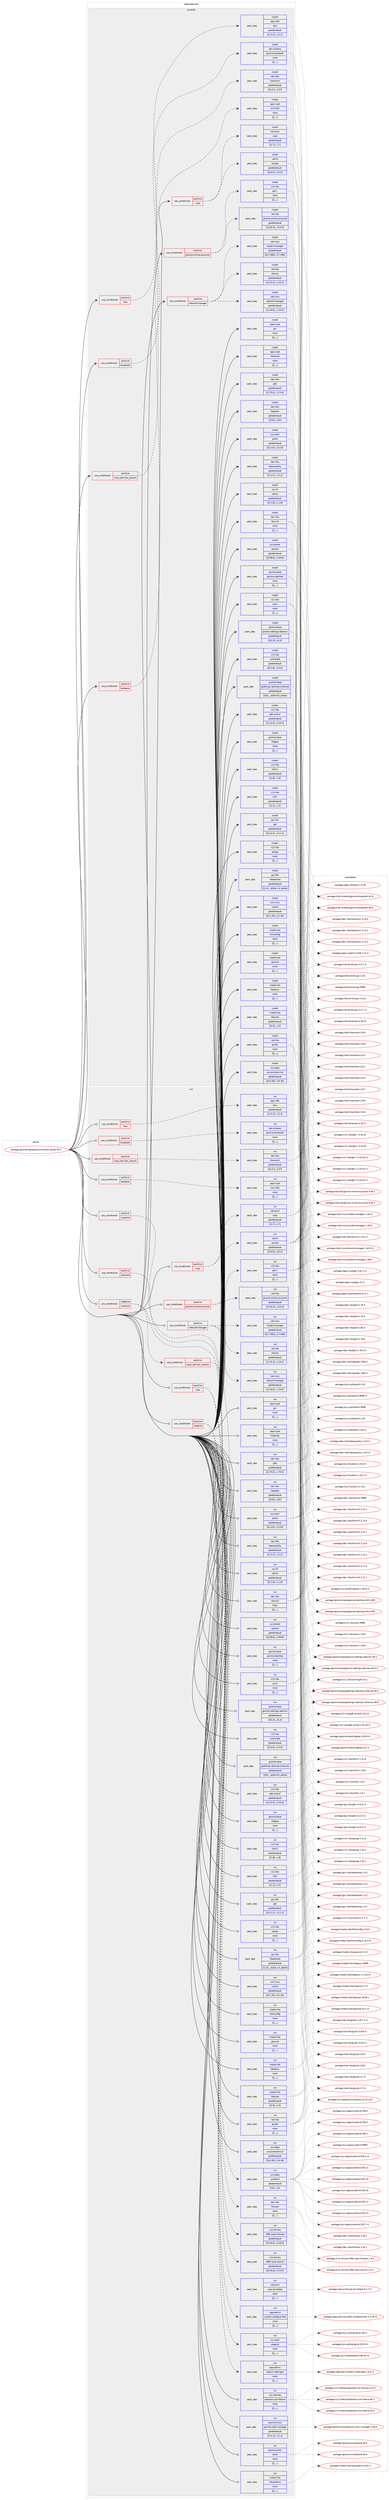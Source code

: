 digraph prolog {

# *************
# Graph options
# *************

newrank=true;
concentrate=true;
compound=true;
graph [rankdir=LR,fontname=Helvetica,fontsize=10,ranksep=1.5];#, ranksep=2.5, nodesep=0.2];
edge  [arrowhead=vee];
node  [fontname=Helvetica,fontsize=10];

# **********
# The ebuild
# **********

subgraph cluster_leftcol {
color=gray;
label=<<i>ebuild</i>>;
id [label="portage://gnome-base/gnome-control-center-45.3", color=red, width=4, href="../gnome-base/gnome-control-center-45.3.svg"];
}

# ****************
# The dependencies
# ****************

subgraph cluster_midcol {
color=gray;
label=<<i>dependencies</i>>;
subgraph cluster_compile {
fillcolor="#eeeeee";
style=filled;
label=<<i>compile</i>>;
subgraph cond66999 {
dependency240679 [label=<<TABLE BORDER="0" CELLBORDER="1" CELLSPACING="0" CELLPADDING="4"><TR><TD ROWSPAN="3" CELLPADDING="10">use_conditional</TD></TR><TR><TD>positive</TD></TR><TR><TD>bluetooth</TD></TR></TABLE>>, shape=none, color=red];
subgraph pack172169 {
dependency240680 [label=<<TABLE BORDER="0" CELLBORDER="1" CELLSPACING="0" CELLPADDING="4" WIDTH="220"><TR><TD ROWSPAN="6" CELLPADDING="30">pack_dep</TD></TR><TR><TD WIDTH="110">install</TD></TR><TR><TD>net-wireless</TD></TR><TR><TD>gnome-bluetooth</TD></TR><TR><TD>none</TD></TR><TR><TD>[[],,,,]</TD></TR></TABLE>>, shape=none, color=blue];
}
dependency240679:e -> dependency240680:w [weight=20,style="dashed",arrowhead="vee"];
}
id:e -> dependency240679:w [weight=20,style="solid",arrowhead="vee"];
subgraph cond67000 {
dependency240681 [label=<<TABLE BORDER="0" CELLBORDER="1" CELLSPACING="0" CELLPADDING="4"><TR><TD ROWSPAN="3" CELLPADDING="10">use_conditional</TD></TR><TR><TD>positive</TD></TR><TR><TD>cups</TD></TR></TABLE>>, shape=none, color=red];
subgraph pack172170 {
dependency240682 [label=<<TABLE BORDER="0" CELLBORDER="1" CELLSPACING="0" CELLPADDING="4" WIDTH="220"><TR><TD ROWSPAN="6" CELLPADDING="30">pack_dep</TD></TR><TR><TD WIDTH="110">install</TD></TR><TR><TD>net-print</TD></TR><TR><TD>cups</TD></TR><TR><TD>greaterequal</TD></TR><TR><TD>[[1,7],,,1.7]</TD></TR></TABLE>>, shape=none, color=blue];
}
dependency240681:e -> dependency240682:w [weight=20,style="dashed",arrowhead="vee"];
subgraph pack172171 {
dependency240683 [label=<<TABLE BORDER="0" CELLBORDER="1" CELLSPACING="0" CELLPADDING="4" WIDTH="220"><TR><TD ROWSPAN="6" CELLPADDING="30">pack_dep</TD></TR><TR><TD WIDTH="110">install</TD></TR><TR><TD>net-fs</TD></TR><TR><TD>samba</TD></TR><TR><TD>greaterequal</TD></TR><TR><TD>[[4,0,0],,,4.0.0]</TD></TR></TABLE>>, shape=none, color=blue];
}
dependency240681:e -> dependency240683:w [weight=20,style="dashed",arrowhead="vee"];
}
id:e -> dependency240681:w [weight=20,style="solid",arrowhead="vee"];
subgraph cond67001 {
dependency240684 [label=<<TABLE BORDER="0" CELLBORDER="1" CELLSPACING="0" CELLPADDING="4"><TR><TD ROWSPAN="3" CELLPADDING="10">use_conditional</TD></TR><TR><TD>positive</TD></TR><TR><TD>gnome-online-accounts</TD></TR></TABLE>>, shape=none, color=red];
subgraph pack172172 {
dependency240685 [label=<<TABLE BORDER="0" CELLBORDER="1" CELLSPACING="0" CELLPADDING="4" WIDTH="220"><TR><TD ROWSPAN="6" CELLPADDING="30">pack_dep</TD></TR><TR><TD WIDTH="110">install</TD></TR><TR><TD>x11-libs</TD></TR><TR><TD>gtk+</TD></TR><TR><TD>none</TD></TR><TR><TD>[[],,,,]</TD></TR></TABLE>>, shape=none, color=blue];
}
dependency240684:e -> dependency240685:w [weight=20,style="dashed",arrowhead="vee"];
subgraph pack172173 {
dependency240686 [label=<<TABLE BORDER="0" CELLBORDER="1" CELLSPACING="0" CELLPADDING="4" WIDTH="220"><TR><TD ROWSPAN="6" CELLPADDING="30">pack_dep</TD></TR><TR><TD WIDTH="110">install</TD></TR><TR><TD>net-libs</TD></TR><TR><TD>gnome-online-accounts</TD></TR><TR><TD>greaterequal</TD></TR><TR><TD>[[3,25,3],,,3.25.3]</TD></TR></TABLE>>, shape=none, color=blue];
}
dependency240684:e -> dependency240686:w [weight=20,style="dashed",arrowhead="vee"];
}
id:e -> dependency240684:w [weight=20,style="solid",arrowhead="vee"];
subgraph cond67002 {
dependency240687 [label=<<TABLE BORDER="0" CELLBORDER="1" CELLSPACING="0" CELLPADDING="4"><TR><TD ROWSPAN="3" CELLPADDING="10">use_conditional</TD></TR><TR><TD>positive</TD></TR><TR><TD>ibus</TD></TR></TABLE>>, shape=none, color=red];
subgraph pack172174 {
dependency240688 [label=<<TABLE BORDER="0" CELLBORDER="1" CELLSPACING="0" CELLPADDING="4" WIDTH="220"><TR><TD ROWSPAN="6" CELLPADDING="30">pack_dep</TD></TR><TR><TD WIDTH="110">install</TD></TR><TR><TD>app-i18n</TD></TR><TR><TD>ibus</TD></TR><TR><TD>greaterequal</TD></TR><TR><TD>[[1,5,2],,,1.5.2]</TD></TR></TABLE>>, shape=none, color=blue];
}
dependency240687:e -> dependency240688:w [weight=20,style="dashed",arrowhead="vee"];
}
id:e -> dependency240687:w [weight=20,style="solid",arrowhead="vee"];
subgraph cond67003 {
dependency240689 [label=<<TABLE BORDER="0" CELLBORDER="1" CELLSPACING="0" CELLPADDING="4"><TR><TD ROWSPAN="3" CELLPADDING="10">use_conditional</TD></TR><TR><TD>positive</TD></TR><TR><TD>input_devices_wacom</TD></TR></TABLE>>, shape=none, color=red];
subgraph pack172175 {
dependency240690 [label=<<TABLE BORDER="0" CELLBORDER="1" CELLSPACING="0" CELLPADDING="4" WIDTH="220"><TR><TD ROWSPAN="6" CELLPADDING="30">pack_dep</TD></TR><TR><TD WIDTH="110">install</TD></TR><TR><TD>dev-libs</TD></TR><TR><TD>libwacom</TD></TR><TR><TD>greaterequal</TD></TR><TR><TD>[[0,27],,,0.27]</TD></TR></TABLE>>, shape=none, color=blue];
}
dependency240689:e -> dependency240690:w [weight=20,style="dashed",arrowhead="vee"];
}
id:e -> dependency240689:w [weight=20,style="solid",arrowhead="vee"];
subgraph cond67004 {
dependency240691 [label=<<TABLE BORDER="0" CELLBORDER="1" CELLSPACING="0" CELLPADDING="4"><TR><TD ROWSPAN="3" CELLPADDING="10">use_conditional</TD></TR><TR><TD>positive</TD></TR><TR><TD>kerberos</TD></TR></TABLE>>, shape=none, color=red];
subgraph pack172176 {
dependency240692 [label=<<TABLE BORDER="0" CELLBORDER="1" CELLSPACING="0" CELLPADDING="4" WIDTH="220"><TR><TD ROWSPAN="6" CELLPADDING="30">pack_dep</TD></TR><TR><TD WIDTH="110">install</TD></TR><TR><TD>app-crypt</TD></TR><TR><TD>mit-krb5</TD></TR><TR><TD>none</TD></TR><TR><TD>[[],,,,]</TD></TR></TABLE>>, shape=none, color=blue];
}
dependency240691:e -> dependency240692:w [weight=20,style="dashed",arrowhead="vee"];
}
id:e -> dependency240691:w [weight=20,style="solid",arrowhead="vee"];
subgraph cond67005 {
dependency240693 [label=<<TABLE BORDER="0" CELLBORDER="1" CELLSPACING="0" CELLPADDING="4"><TR><TD ROWSPAN="3" CELLPADDING="10">use_conditional</TD></TR><TR><TD>positive</TD></TR><TR><TD>networkmanager</TD></TR></TABLE>>, shape=none, color=red];
subgraph pack172177 {
dependency240694 [label=<<TABLE BORDER="0" CELLBORDER="1" CELLSPACING="0" CELLPADDING="4" WIDTH="220"><TR><TD ROWSPAN="6" CELLPADDING="30">pack_dep</TD></TR><TR><TD WIDTH="110">install</TD></TR><TR><TD>net-libs</TD></TR><TR><TD>libnma</TD></TR><TR><TD>greaterequal</TD></TR><TR><TD>[[1,10,2],,,1.10.2]</TD></TR></TABLE>>, shape=none, color=blue];
}
dependency240693:e -> dependency240694:w [weight=20,style="dashed",arrowhead="vee"];
subgraph pack172178 {
dependency240695 [label=<<TABLE BORDER="0" CELLBORDER="1" CELLSPACING="0" CELLPADDING="4" WIDTH="220"><TR><TD ROWSPAN="6" CELLPADDING="30">pack_dep</TD></TR><TR><TD WIDTH="110">install</TD></TR><TR><TD>net-misc</TD></TR><TR><TD>networkmanager</TD></TR><TR><TD>greaterequal</TD></TR><TR><TD>[[1,24,0],,,1.24.0]</TD></TR></TABLE>>, shape=none, color=blue];
}
dependency240693:e -> dependency240695:w [weight=20,style="dashed",arrowhead="vee"];
subgraph pack172179 {
dependency240696 [label=<<TABLE BORDER="0" CELLBORDER="1" CELLSPACING="0" CELLPADDING="4" WIDTH="220"><TR><TD ROWSPAN="6" CELLPADDING="30">pack_dep</TD></TR><TR><TD WIDTH="110">install</TD></TR><TR><TD>net-misc</TD></TR><TR><TD>modemmanager</TD></TR><TR><TD>greaterequal</TD></TR><TR><TD>[[0,7,990],,,0.7.990]</TD></TR></TABLE>>, shape=none, color=blue];
}
dependency240693:e -> dependency240696:w [weight=20,style="dashed",arrowhead="vee"];
}
id:e -> dependency240693:w [weight=20,style="solid",arrowhead="vee"];
subgraph pack172180 {
dependency240697 [label=<<TABLE BORDER="0" CELLBORDER="1" CELLSPACING="0" CELLPADDING="4" WIDTH="220"><TR><TD ROWSPAN="6" CELLPADDING="30">pack_dep</TD></TR><TR><TD WIDTH="110">install</TD></TR><TR><TD>app-crypt</TD></TR><TR><TD>gcr</TD></TR><TR><TD>none</TD></TR><TR><TD>[[],,,,]</TD></TR></TABLE>>, shape=none, color=blue];
}
id:e -> dependency240697:w [weight=20,style="solid",arrowhead="vee"];
subgraph pack172181 {
dependency240698 [label=<<TABLE BORDER="0" CELLBORDER="1" CELLSPACING="0" CELLPADDING="4" WIDTH="220"><TR><TD ROWSPAN="6" CELLPADDING="30">pack_dep</TD></TR><TR><TD WIDTH="110">install</TD></TR><TR><TD>app-crypt</TD></TR><TR><TD>libsecret</TD></TR><TR><TD>none</TD></TR><TR><TD>[[],,,,]</TD></TR></TABLE>>, shape=none, color=blue];
}
id:e -> dependency240698:w [weight=20,style="solid",arrowhead="vee"];
subgraph pack172182 {
dependency240699 [label=<<TABLE BORDER="0" CELLBORDER="1" CELLSPACING="0" CELLPADDING="4" WIDTH="220"><TR><TD ROWSPAN="6" CELLPADDING="30">pack_dep</TD></TR><TR><TD WIDTH="110">install</TD></TR><TR><TD>dev-libs</TD></TR><TR><TD>glib</TD></TR><TR><TD>greaterequal</TD></TR><TR><TD>[[2,75,0],,,2.75.0]</TD></TR></TABLE>>, shape=none, color=blue];
}
id:e -> dependency240699:w [weight=20,style="solid",arrowhead="vee"];
subgraph pack172183 {
dependency240700 [label=<<TABLE BORDER="0" CELLBORDER="1" CELLSPACING="0" CELLPADDING="4" WIDTH="220"><TR><TD ROWSPAN="6" CELLPADDING="30">pack_dep</TD></TR><TR><TD WIDTH="110">install</TD></TR><TR><TD>dev-libs</TD></TR><TR><TD>libgudev</TD></TR><TR><TD>greaterequal</TD></TR><TR><TD>[[232],,,232]</TD></TR></TABLE>>, shape=none, color=blue];
}
id:e -> dependency240700:w [weight=20,style="solid",arrowhead="vee"];
subgraph pack172184 {
dependency240701 [label=<<TABLE BORDER="0" CELLBORDER="1" CELLSPACING="0" CELLPADDING="4" WIDTH="220"><TR><TD ROWSPAN="6" CELLPADDING="30">pack_dep</TD></TR><TR><TD WIDTH="110">install</TD></TR><TR><TD>dev-libs</TD></TR><TR><TD>libpwquality</TD></TR><TR><TD>greaterequal</TD></TR><TR><TD>[[1,2,2],,,1.2.2]</TD></TR></TABLE>>, shape=none, color=blue];
}
id:e -> dependency240701:w [weight=20,style="solid",arrowhead="vee"];
subgraph pack172185 {
dependency240702 [label=<<TABLE BORDER="0" CELLBORDER="1" CELLSPACING="0" CELLPADDING="4" WIDTH="220"><TR><TD ROWSPAN="6" CELLPADDING="30">pack_dep</TD></TR><TR><TD WIDTH="110">install</TD></TR><TR><TD>dev-libs</TD></TR><TR><TD>libxml2</TD></TR><TR><TD>none</TD></TR><TR><TD>[[],,,,]</TD></TR></TABLE>>, shape=none, color=blue];
}
id:e -> dependency240702:w [weight=20,style="solid",arrowhead="vee"];
subgraph pack172186 {
dependency240703 [label=<<TABLE BORDER="0" CELLBORDER="1" CELLSPACING="0" CELLPADDING="4" WIDTH="220"><TR><TD ROWSPAN="6" CELLPADDING="30">pack_dep</TD></TR><TR><TD WIDTH="110">install</TD></TR><TR><TD>gnome-base</TD></TR><TR><TD>gnome-desktop</TD></TR><TR><TD>none</TD></TR><TR><TD>[[],,,,]</TD></TR></TABLE>>, shape=none, color=blue];
}
id:e -> dependency240703:w [weight=20,style="solid",arrowhead="vee"];
subgraph pack172187 {
dependency240704 [label=<<TABLE BORDER="0" CELLBORDER="1" CELLSPACING="0" CELLPADDING="4" WIDTH="220"><TR><TD ROWSPAN="6" CELLPADDING="30">pack_dep</TD></TR><TR><TD WIDTH="110">install</TD></TR><TR><TD>gnome-base</TD></TR><TR><TD>gnome-settings-daemon</TD></TR><TR><TD>greaterequal</TD></TR><TR><TD>[[41,0],,,41.0]</TD></TR></TABLE>>, shape=none, color=blue];
}
id:e -> dependency240704:w [weight=20,style="solid",arrowhead="vee"];
subgraph pack172188 {
dependency240705 [label=<<TABLE BORDER="0" CELLBORDER="1" CELLSPACING="0" CELLPADDING="4" WIDTH="220"><TR><TD ROWSPAN="6" CELLPADDING="30">pack_dep</TD></TR><TR><TD WIDTH="110">install</TD></TR><TR><TD>gnome-base</TD></TR><TR><TD>gsettings-desktop-schemas</TD></TR><TR><TD>greaterequal</TD></TR><TR><TD>[[42],,_alpha,42_alpha]</TD></TR></TABLE>>, shape=none, color=blue];
}
id:e -> dependency240705:w [weight=20,style="solid",arrowhead="vee"];
subgraph pack172189 {
dependency240706 [label=<<TABLE BORDER="0" CELLBORDER="1" CELLSPACING="0" CELLPADDING="4" WIDTH="220"><TR><TD ROWSPAN="6" CELLPADDING="30">pack_dep</TD></TR><TR><TD WIDTH="110">install</TD></TR><TR><TD>gnome-base</TD></TR><TR><TD>libgtop</TD></TR><TR><TD>none</TD></TR><TR><TD>[[],,,,]</TD></TR></TABLE>>, shape=none, color=blue];
}
id:e -> dependency240706:w [weight=20,style="solid",arrowhead="vee"];
subgraph pack172190 {
dependency240707 [label=<<TABLE BORDER="0" CELLBORDER="1" CELLSPACING="0" CELLPADDING="4" WIDTH="220"><TR><TD ROWSPAN="6" CELLPADDING="30">pack_dep</TD></TR><TR><TD WIDTH="110">install</TD></TR><TR><TD>gui-libs</TD></TR><TR><TD>gtk</TD></TR><TR><TD>greaterequal</TD></TR><TR><TD>[[4,11,2],,,4.11.2]</TD></TR></TABLE>>, shape=none, color=blue];
}
id:e -> dependency240707:w [weight=20,style="solid",arrowhead="vee"];
subgraph pack172191 {
dependency240708 [label=<<TABLE BORDER="0" CELLBORDER="1" CELLSPACING="0" CELLPADDING="4" WIDTH="220"><TR><TD ROWSPAN="6" CELLPADDING="30">pack_dep</TD></TR><TR><TD WIDTH="110">install</TD></TR><TR><TD>gui-libs</TD></TR><TR><TD>libadwaita</TD></TR><TR><TD>greaterequal</TD></TR><TR><TD>[[1,4],,_alpha,1.4_alpha]</TD></TR></TABLE>>, shape=none, color=blue];
}
id:e -> dependency240708:w [weight=20,style="solid",arrowhead="vee"];
subgraph pack172192 {
dependency240709 [label=<<TABLE BORDER="0" CELLBORDER="1" CELLSPACING="0" CELLPADDING="4" WIDTH="220"><TR><TD ROWSPAN="6" CELLPADDING="30">pack_dep</TD></TR><TR><TD WIDTH="110">install</TD></TR><TR><TD>media-libs</TD></TR><TR><TD>fontconfig</TD></TR><TR><TD>none</TD></TR><TR><TD>[[],,,,]</TD></TR></TABLE>>, shape=none, color=blue];
}
id:e -> dependency240709:w [weight=20,style="solid",arrowhead="vee"];
subgraph pack172193 {
dependency240710 [label=<<TABLE BORDER="0" CELLBORDER="1" CELLSPACING="0" CELLPADDING="4" WIDTH="220"><TR><TD ROWSPAN="6" CELLPADDING="30">pack_dep</TD></TR><TR><TD WIDTH="110">install</TD></TR><TR><TD>media-libs</TD></TR><TR><TD>gsound</TD></TR><TR><TD>none</TD></TR><TR><TD>[[],,,,]</TD></TR></TABLE>>, shape=none, color=blue];
}
id:e -> dependency240710:w [weight=20,style="solid",arrowhead="vee"];
subgraph pack172194 {
dependency240711 [label=<<TABLE BORDER="0" CELLBORDER="1" CELLSPACING="0" CELLPADDING="4" WIDTH="220"><TR><TD ROWSPAN="6" CELLPADDING="30">pack_dep</TD></TR><TR><TD WIDTH="110">install</TD></TR><TR><TD>media-libs</TD></TR><TR><TD>libepoxy</TD></TR><TR><TD>none</TD></TR><TR><TD>[[],,,,]</TD></TR></TABLE>>, shape=none, color=blue];
}
id:e -> dependency240711:w [weight=20,style="solid",arrowhead="vee"];
subgraph pack172195 {
dependency240712 [label=<<TABLE BORDER="0" CELLBORDER="1" CELLSPACING="0" CELLPADDING="4" WIDTH="220"><TR><TD ROWSPAN="6" CELLPADDING="30">pack_dep</TD></TR><TR><TD WIDTH="110">install</TD></TR><TR><TD>media-libs</TD></TR><TR><TD>libpulse</TD></TR><TR><TD>greaterequal</TD></TR><TR><TD>[[2,0],,,2.0]</TD></TR></TABLE>>, shape=none, color=blue];
}
id:e -> dependency240712:w [weight=20,style="solid",arrowhead="vee"];
subgraph pack172196 {
dependency240713 [label=<<TABLE BORDER="0" CELLBORDER="1" CELLSPACING="0" CELLPADDING="4" WIDTH="220"><TR><TD ROWSPAN="6" CELLPADDING="30">pack_dep</TD></TR><TR><TD WIDTH="110">install</TD></TR><TR><TD>net-libs</TD></TR><TR><TD>gnutls</TD></TR><TR><TD>none</TD></TR><TR><TD>[[],,,,]</TD></TR></TABLE>>, shape=none, color=blue];
}
id:e -> dependency240713:w [weight=20,style="solid",arrowhead="vee"];
subgraph pack172197 {
dependency240714 [label=<<TABLE BORDER="0" CELLBORDER="1" CELLSPACING="0" CELLPADDING="4" WIDTH="220"><TR><TD ROWSPAN="6" CELLPADDING="30">pack_dep</TD></TR><TR><TD WIDTH="110">install</TD></TR><TR><TD>sys-apps</TD></TR><TR><TD>accountsservice</TD></TR><TR><TD>greaterequal</TD></TR><TR><TD>[[0,6,39],,,0.6.39]</TD></TR></TABLE>>, shape=none, color=blue];
}
id:e -> dependency240714:w [weight=20,style="solid",arrowhead="vee"];
subgraph pack172198 {
dependency240715 [label=<<TABLE BORDER="0" CELLBORDER="1" CELLSPACING="0" CELLPADDING="4" WIDTH="220"><TR><TD ROWSPAN="6" CELLPADDING="30">pack_dep</TD></TR><TR><TD WIDTH="110">install</TD></TR><TR><TD>sys-auth</TD></TR><TR><TD>polkit</TD></TR><TR><TD>greaterequal</TD></TR><TR><TD>[[0,114],,,0.114]</TD></TR></TABLE>>, shape=none, color=blue];
}
id:e -> dependency240715:w [weight=20,style="solid",arrowhead="vee"];
subgraph pack172199 {
dependency240716 [label=<<TABLE BORDER="0" CELLBORDER="1" CELLSPACING="0" CELLPADDING="4" WIDTH="220"><TR><TD ROWSPAN="6" CELLPADDING="30">pack_dep</TD></TR><TR><TD WIDTH="110">install</TD></TR><TR><TD>sys-fs</TD></TR><TR><TD>udisks</TD></TR><TR><TD>greaterequal</TD></TR><TR><TD>[[2,1,8],,,2.1.8]</TD></TR></TABLE>>, shape=none, color=blue];
}
id:e -> dependency240716:w [weight=20,style="solid",arrowhead="vee"];
subgraph pack172200 {
dependency240717 [label=<<TABLE BORDER="0" CELLBORDER="1" CELLSPACING="0" CELLPADDING="4" WIDTH="220"><TR><TD ROWSPAN="6" CELLPADDING="30">pack_dep</TD></TR><TR><TD WIDTH="110">install</TD></TR><TR><TD>sys-power</TD></TR><TR><TD>upower</TD></TR><TR><TD>greaterequal</TD></TR><TR><TD>[[0,99,8],,,0.99.8]</TD></TR></TABLE>>, shape=none, color=blue];
}
id:e -> dependency240717:w [weight=20,style="solid",arrowhead="vee"];
subgraph pack172201 {
dependency240718 [label=<<TABLE BORDER="0" CELLBORDER="1" CELLSPACING="0" CELLPADDING="4" WIDTH="220"><TR><TD ROWSPAN="6" CELLPADDING="30">pack_dep</TD></TR><TR><TD WIDTH="110">install</TD></TR><TR><TD>x11-libs</TD></TR><TR><TD>cairo</TD></TR><TR><TD>none</TD></TR><TR><TD>[[],,,,]</TD></TR></TABLE>>, shape=none, color=blue];
}
id:e -> dependency240718:w [weight=20,style="solid",arrowhead="vee"];
subgraph pack172202 {
dependency240719 [label=<<TABLE BORDER="0" CELLBORDER="1" CELLSPACING="0" CELLPADDING="4" WIDTH="220"><TR><TD ROWSPAN="6" CELLPADDING="30">pack_dep</TD></TR><TR><TD WIDTH="110">install</TD></TR><TR><TD>x11-libs</TD></TR><TR><TD>colord-gtk</TD></TR><TR><TD>greaterequal</TD></TR><TR><TD>[[0,3,0],,,0.3.0]</TD></TR></TABLE>>, shape=none, color=blue];
}
id:e -> dependency240719:w [weight=20,style="solid",arrowhead="vee"];
subgraph pack172203 {
dependency240720 [label=<<TABLE BORDER="0" CELLBORDER="1" CELLSPACING="0" CELLPADDING="4" WIDTH="220"><TR><TD ROWSPAN="6" CELLPADDING="30">pack_dep</TD></TR><TR><TD WIDTH="110">install</TD></TR><TR><TD>x11-libs</TD></TR><TR><TD>gdk-pixbuf</TD></TR><TR><TD>greaterequal</TD></TR><TR><TD>[[2,23,0],,,2.23.0]</TD></TR></TABLE>>, shape=none, color=blue];
}
id:e -> dependency240720:w [weight=20,style="solid",arrowhead="vee"];
subgraph pack172204 {
dependency240721 [label=<<TABLE BORDER="0" CELLBORDER="1" CELLSPACING="0" CELLPADDING="4" WIDTH="220"><TR><TD ROWSPAN="6" CELLPADDING="30">pack_dep</TD></TR><TR><TD WIDTH="110">install</TD></TR><TR><TD>x11-libs</TD></TR><TR><TD>libX11</TD></TR><TR><TD>greaterequal</TD></TR><TR><TD>[[1,8],,,1.8]</TD></TR></TABLE>>, shape=none, color=blue];
}
id:e -> dependency240721:w [weight=20,style="solid",arrowhead="vee"];
subgraph pack172205 {
dependency240722 [label=<<TABLE BORDER="0" CELLBORDER="1" CELLSPACING="0" CELLPADDING="4" WIDTH="220"><TR><TD ROWSPAN="6" CELLPADDING="30">pack_dep</TD></TR><TR><TD WIDTH="110">install</TD></TR><TR><TD>x11-libs</TD></TR><TR><TD>libXi</TD></TR><TR><TD>greaterequal</TD></TR><TR><TD>[[1,2],,,1.2]</TD></TR></TABLE>>, shape=none, color=blue];
}
id:e -> dependency240722:w [weight=20,style="solid",arrowhead="vee"];
subgraph pack172206 {
dependency240723 [label=<<TABLE BORDER="0" CELLBORDER="1" CELLSPACING="0" CELLPADDING="4" WIDTH="220"><TR><TD ROWSPAN="6" CELLPADDING="30">pack_dep</TD></TR><TR><TD WIDTH="110">install</TD></TR><TR><TD>x11-libs</TD></TR><TR><TD>pango</TD></TR><TR><TD>none</TD></TR><TR><TD>[[],,,,]</TD></TR></TABLE>>, shape=none, color=blue];
}
id:e -> dependency240723:w [weight=20,style="solid",arrowhead="vee"];
subgraph pack172207 {
dependency240724 [label=<<TABLE BORDER="0" CELLBORDER="1" CELLSPACING="0" CELLPADDING="4" WIDTH="220"><TR><TD ROWSPAN="6" CELLPADDING="30">pack_dep</TD></TR><TR><TD WIDTH="110">install</TD></TR><TR><TD>x11-misc</TD></TR><TR><TD>colord</TD></TR><TR><TD>greaterequal</TD></TR><TR><TD>[[0,1,34],,,0.1.34]</TD></TR></TABLE>>, shape=none, color=blue];
}
id:e -> dependency240724:w [weight=20,style="solid",arrowhead="vee"];
}
subgraph cluster_compileandrun {
fillcolor="#eeeeee";
style=filled;
label=<<i>compile and run</i>>;
}
subgraph cluster_run {
fillcolor="#eeeeee";
style=filled;
label=<<i>run</i>>;
subgraph cond67006 {
dependency240725 [label=<<TABLE BORDER="0" CELLBORDER="1" CELLSPACING="0" CELLPADDING="4"><TR><TD ROWSPAN="3" CELLPADDING="10">use_conditional</TD></TR><TR><TD>negative</TD></TR><TR><TD>wayland</TD></TR></TABLE>>, shape=none, color=red];
subgraph pack172208 {
dependency240726 [label=<<TABLE BORDER="0" CELLBORDER="1" CELLSPACING="0" CELLPADDING="4" WIDTH="220"><TR><TD ROWSPAN="6" CELLPADDING="30">pack_dep</TD></TR><TR><TD WIDTH="110">run</TD></TR><TR><TD>x11-drivers</TD></TR><TR><TD>xf86-input-libinput</TD></TR><TR><TD>greaterequal</TD></TR><TR><TD>[[0,19,0],,,0.19.0]</TD></TR></TABLE>>, shape=none, color=blue];
}
dependency240725:e -> dependency240726:w [weight=20,style="dashed",arrowhead="vee"];
subgraph cond67007 {
dependency240727 [label=<<TABLE BORDER="0" CELLBORDER="1" CELLSPACING="0" CELLPADDING="4"><TR><TD ROWSPAN="3" CELLPADDING="10">use_conditional</TD></TR><TR><TD>positive</TD></TR><TR><TD>input_devices_wacom</TD></TR></TABLE>>, shape=none, color=red];
subgraph pack172209 {
dependency240728 [label=<<TABLE BORDER="0" CELLBORDER="1" CELLSPACING="0" CELLPADDING="4" WIDTH="220"><TR><TD ROWSPAN="6" CELLPADDING="30">pack_dep</TD></TR><TR><TD WIDTH="110">run</TD></TR><TR><TD>x11-drivers</TD></TR><TR><TD>xf86-input-wacom</TD></TR><TR><TD>greaterequal</TD></TR><TR><TD>[[0,33,0],,,0.33.0]</TD></TR></TABLE>>, shape=none, color=blue];
}
dependency240727:e -> dependency240728:w [weight=20,style="dashed",arrowhead="vee"];
}
dependency240725:e -> dependency240727:w [weight=20,style="dashed",arrowhead="vee"];
}
id:e -> dependency240725:w [weight=20,style="solid",arrowhead="odot"];
subgraph cond67008 {
dependency240729 [label=<<TABLE BORDER="0" CELLBORDER="1" CELLSPACING="0" CELLPADDING="4"><TR><TD ROWSPAN="3" CELLPADDING="10">use_conditional</TD></TR><TR><TD>positive</TD></TR><TR><TD>bluetooth</TD></TR></TABLE>>, shape=none, color=red];
subgraph pack172210 {
dependency240730 [label=<<TABLE BORDER="0" CELLBORDER="1" CELLSPACING="0" CELLPADDING="4" WIDTH="220"><TR><TD ROWSPAN="6" CELLPADDING="30">pack_dep</TD></TR><TR><TD WIDTH="110">run</TD></TR><TR><TD>net-wireless</TD></TR><TR><TD>gnome-bluetooth</TD></TR><TR><TD>none</TD></TR><TR><TD>[[],,,,]</TD></TR></TABLE>>, shape=none, color=blue];
}
dependency240729:e -> dependency240730:w [weight=20,style="dashed",arrowhead="vee"];
}
id:e -> dependency240729:w [weight=20,style="solid",arrowhead="odot"];
subgraph cond67009 {
dependency240731 [label=<<TABLE BORDER="0" CELLBORDER="1" CELLSPACING="0" CELLPADDING="4"><TR><TD ROWSPAN="3" CELLPADDING="10">use_conditional</TD></TR><TR><TD>positive</TD></TR><TR><TD>cups</TD></TR></TABLE>>, shape=none, color=red];
subgraph pack172211 {
dependency240732 [label=<<TABLE BORDER="0" CELLBORDER="1" CELLSPACING="0" CELLPADDING="4" WIDTH="220"><TR><TD ROWSPAN="6" CELLPADDING="30">pack_dep</TD></TR><TR><TD WIDTH="110">run</TD></TR><TR><TD>app-admin</TD></TR><TR><TD>system-config-printer</TD></TR><TR><TD>none</TD></TR><TR><TD>[[],,,,]</TD></TR></TABLE>>, shape=none, color=blue];
}
dependency240731:e -> dependency240732:w [weight=20,style="dashed",arrowhead="vee"];
subgraph pack172212 {
dependency240733 [label=<<TABLE BORDER="0" CELLBORDER="1" CELLSPACING="0" CELLPADDING="4" WIDTH="220"><TR><TD ROWSPAN="6" CELLPADDING="30">pack_dep</TD></TR><TR><TD WIDTH="110">run</TD></TR><TR><TD>net-print</TD></TR><TR><TD>cups-pk-helper</TD></TR><TR><TD>none</TD></TR><TR><TD>[[],,,,]</TD></TR></TABLE>>, shape=none, color=blue];
}
dependency240731:e -> dependency240733:w [weight=20,style="dashed",arrowhead="vee"];
}
id:e -> dependency240731:w [weight=20,style="solid",arrowhead="odot"];
subgraph cond67010 {
dependency240734 [label=<<TABLE BORDER="0" CELLBORDER="1" CELLSPACING="0" CELLPADDING="4"><TR><TD ROWSPAN="3" CELLPADDING="10">use_conditional</TD></TR><TR><TD>positive</TD></TR><TR><TD>cups</TD></TR></TABLE>>, shape=none, color=red];
subgraph pack172213 {
dependency240735 [label=<<TABLE BORDER="0" CELLBORDER="1" CELLSPACING="0" CELLPADDING="4" WIDTH="220"><TR><TD ROWSPAN="6" CELLPADDING="30">pack_dep</TD></TR><TR><TD WIDTH="110">run</TD></TR><TR><TD>net-print</TD></TR><TR><TD>cups</TD></TR><TR><TD>greaterequal</TD></TR><TR><TD>[[1,7],,,1.7]</TD></TR></TABLE>>, shape=none, color=blue];
}
dependency240734:e -> dependency240735:w [weight=20,style="dashed",arrowhead="vee"];
subgraph pack172214 {
dependency240736 [label=<<TABLE BORDER="0" CELLBORDER="1" CELLSPACING="0" CELLPADDING="4" WIDTH="220"><TR><TD ROWSPAN="6" CELLPADDING="30">pack_dep</TD></TR><TR><TD WIDTH="110">run</TD></TR><TR><TD>net-fs</TD></TR><TR><TD>samba</TD></TR><TR><TD>greaterequal</TD></TR><TR><TD>[[4,0,0],,,4.0.0]</TD></TR></TABLE>>, shape=none, color=blue];
}
dependency240734:e -> dependency240736:w [weight=20,style="dashed",arrowhead="vee"];
}
id:e -> dependency240734:w [weight=20,style="solid",arrowhead="odot"];
subgraph cond67011 {
dependency240737 [label=<<TABLE BORDER="0" CELLBORDER="1" CELLSPACING="0" CELLPADDING="4"><TR><TD ROWSPAN="3" CELLPADDING="10">use_conditional</TD></TR><TR><TD>positive</TD></TR><TR><TD>elogind</TD></TR></TABLE>>, shape=none, color=red];
subgraph pack172215 {
dependency240738 [label=<<TABLE BORDER="0" CELLBORDER="1" CELLSPACING="0" CELLPADDING="4" WIDTH="220"><TR><TD ROWSPAN="6" CELLPADDING="30">pack_dep</TD></TR><TR><TD WIDTH="110">run</TD></TR><TR><TD>app-admin</TD></TR><TR><TD>openrc-settingsd</TD></TR><TR><TD>none</TD></TR><TR><TD>[[],,,,]</TD></TR></TABLE>>, shape=none, color=blue];
}
dependency240737:e -> dependency240738:w [weight=20,style="dashed",arrowhead="vee"];
subgraph pack172216 {
dependency240739 [label=<<TABLE BORDER="0" CELLBORDER="1" CELLSPACING="0" CELLPADDING="4" WIDTH="220"><TR><TD ROWSPAN="6" CELLPADDING="30">pack_dep</TD></TR><TR><TD WIDTH="110">run</TD></TR><TR><TD>sys-auth</TD></TR><TR><TD>elogind</TD></TR><TR><TD>none</TD></TR><TR><TD>[[],,,,]</TD></TR></TABLE>>, shape=none, color=blue];
}
dependency240737:e -> dependency240739:w [weight=20,style="dashed",arrowhead="vee"];
}
id:e -> dependency240737:w [weight=20,style="solid",arrowhead="odot"];
subgraph cond67012 {
dependency240740 [label=<<TABLE BORDER="0" CELLBORDER="1" CELLSPACING="0" CELLPADDING="4"><TR><TD ROWSPAN="3" CELLPADDING="10">use_conditional</TD></TR><TR><TD>positive</TD></TR><TR><TD>gnome-online-accounts</TD></TR></TABLE>>, shape=none, color=red];
subgraph pack172217 {
dependency240741 [label=<<TABLE BORDER="0" CELLBORDER="1" CELLSPACING="0" CELLPADDING="4" WIDTH="220"><TR><TD ROWSPAN="6" CELLPADDING="30">pack_dep</TD></TR><TR><TD WIDTH="110">run</TD></TR><TR><TD>x11-libs</TD></TR><TR><TD>gtk+</TD></TR><TR><TD>none</TD></TR><TR><TD>[[],,,,]</TD></TR></TABLE>>, shape=none, color=blue];
}
dependency240740:e -> dependency240741:w [weight=20,style="dashed",arrowhead="vee"];
subgraph pack172218 {
dependency240742 [label=<<TABLE BORDER="0" CELLBORDER="1" CELLSPACING="0" CELLPADDING="4" WIDTH="220"><TR><TD ROWSPAN="6" CELLPADDING="30">pack_dep</TD></TR><TR><TD WIDTH="110">run</TD></TR><TR><TD>net-libs</TD></TR><TR><TD>gnome-online-accounts</TD></TR><TR><TD>greaterequal</TD></TR><TR><TD>[[3,25,3],,,3.25.3]</TD></TR></TABLE>>, shape=none, color=blue];
}
dependency240740:e -> dependency240742:w [weight=20,style="dashed",arrowhead="vee"];
}
id:e -> dependency240740:w [weight=20,style="solid",arrowhead="odot"];
subgraph cond67013 {
dependency240743 [label=<<TABLE BORDER="0" CELLBORDER="1" CELLSPACING="0" CELLPADDING="4"><TR><TD ROWSPAN="3" CELLPADDING="10">use_conditional</TD></TR><TR><TD>positive</TD></TR><TR><TD>ibus</TD></TR></TABLE>>, shape=none, color=red];
subgraph pack172219 {
dependency240744 [label=<<TABLE BORDER="0" CELLBORDER="1" CELLSPACING="0" CELLPADDING="4" WIDTH="220"><TR><TD ROWSPAN="6" CELLPADDING="30">pack_dep</TD></TR><TR><TD WIDTH="110">run</TD></TR><TR><TD>app-i18n</TD></TR><TR><TD>ibus</TD></TR><TR><TD>greaterequal</TD></TR><TR><TD>[[1,5,2],,,1.5.2]</TD></TR></TABLE>>, shape=none, color=blue];
}
dependency240743:e -> dependency240744:w [weight=20,style="dashed",arrowhead="vee"];
}
id:e -> dependency240743:w [weight=20,style="solid",arrowhead="odot"];
subgraph cond67014 {
dependency240745 [label=<<TABLE BORDER="0" CELLBORDER="1" CELLSPACING="0" CELLPADDING="4"><TR><TD ROWSPAN="3" CELLPADDING="10">use_conditional</TD></TR><TR><TD>positive</TD></TR><TR><TD>input_devices_wacom</TD></TR></TABLE>>, shape=none, color=red];
subgraph pack172220 {
dependency240746 [label=<<TABLE BORDER="0" CELLBORDER="1" CELLSPACING="0" CELLPADDING="4" WIDTH="220"><TR><TD ROWSPAN="6" CELLPADDING="30">pack_dep</TD></TR><TR><TD WIDTH="110">run</TD></TR><TR><TD>dev-libs</TD></TR><TR><TD>libwacom</TD></TR><TR><TD>greaterequal</TD></TR><TR><TD>[[0,27],,,0.27]</TD></TR></TABLE>>, shape=none, color=blue];
}
dependency240745:e -> dependency240746:w [weight=20,style="dashed",arrowhead="vee"];
}
id:e -> dependency240745:w [weight=20,style="solid",arrowhead="odot"];
subgraph cond67015 {
dependency240747 [label=<<TABLE BORDER="0" CELLBORDER="1" CELLSPACING="0" CELLPADDING="4"><TR><TD ROWSPAN="3" CELLPADDING="10">use_conditional</TD></TR><TR><TD>positive</TD></TR><TR><TD>kerberos</TD></TR></TABLE>>, shape=none, color=red];
subgraph pack172221 {
dependency240748 [label=<<TABLE BORDER="0" CELLBORDER="1" CELLSPACING="0" CELLPADDING="4" WIDTH="220"><TR><TD ROWSPAN="6" CELLPADDING="30">pack_dep</TD></TR><TR><TD WIDTH="110">run</TD></TR><TR><TD>app-crypt</TD></TR><TR><TD>mit-krb5</TD></TR><TR><TD>none</TD></TR><TR><TD>[[],,,,]</TD></TR></TABLE>>, shape=none, color=blue];
}
dependency240747:e -> dependency240748:w [weight=20,style="dashed",arrowhead="vee"];
}
id:e -> dependency240747:w [weight=20,style="solid",arrowhead="odot"];
subgraph cond67016 {
dependency240749 [label=<<TABLE BORDER="0" CELLBORDER="1" CELLSPACING="0" CELLPADDING="4"><TR><TD ROWSPAN="3" CELLPADDING="10">use_conditional</TD></TR><TR><TD>positive</TD></TR><TR><TD>networkmanager</TD></TR></TABLE>>, shape=none, color=red];
subgraph pack172222 {
dependency240750 [label=<<TABLE BORDER="0" CELLBORDER="1" CELLSPACING="0" CELLPADDING="4" WIDTH="220"><TR><TD ROWSPAN="6" CELLPADDING="30">pack_dep</TD></TR><TR><TD WIDTH="110">run</TD></TR><TR><TD>net-libs</TD></TR><TR><TD>libnma</TD></TR><TR><TD>greaterequal</TD></TR><TR><TD>[[1,10,2],,,1.10.2]</TD></TR></TABLE>>, shape=none, color=blue];
}
dependency240749:e -> dependency240750:w [weight=20,style="dashed",arrowhead="vee"];
subgraph pack172223 {
dependency240751 [label=<<TABLE BORDER="0" CELLBORDER="1" CELLSPACING="0" CELLPADDING="4" WIDTH="220"><TR><TD ROWSPAN="6" CELLPADDING="30">pack_dep</TD></TR><TR><TD WIDTH="110">run</TD></TR><TR><TD>net-misc</TD></TR><TR><TD>networkmanager</TD></TR><TR><TD>greaterequal</TD></TR><TR><TD>[[1,24,0],,,1.24.0]</TD></TR></TABLE>>, shape=none, color=blue];
}
dependency240749:e -> dependency240751:w [weight=20,style="dashed",arrowhead="vee"];
subgraph pack172224 {
dependency240752 [label=<<TABLE BORDER="0" CELLBORDER="1" CELLSPACING="0" CELLPADDING="4" WIDTH="220"><TR><TD ROWSPAN="6" CELLPADDING="30">pack_dep</TD></TR><TR><TD WIDTH="110">run</TD></TR><TR><TD>net-misc</TD></TR><TR><TD>modemmanager</TD></TR><TR><TD>greaterequal</TD></TR><TR><TD>[[0,7,990],,,0.7.990]</TD></TR></TABLE>>, shape=none, color=blue];
}
dependency240749:e -> dependency240752:w [weight=20,style="dashed",arrowhead="vee"];
}
id:e -> dependency240749:w [weight=20,style="solid",arrowhead="odot"];
subgraph cond67017 {
dependency240753 [label=<<TABLE BORDER="0" CELLBORDER="1" CELLSPACING="0" CELLPADDING="4"><TR><TD ROWSPAN="3" CELLPADDING="10">use_conditional</TD></TR><TR><TD>positive</TD></TR><TR><TD>systemd</TD></TR></TABLE>>, shape=none, color=red];
subgraph pack172225 {
dependency240754 [label=<<TABLE BORDER="0" CELLBORDER="1" CELLSPACING="0" CELLPADDING="4" WIDTH="220"><TR><TD ROWSPAN="6" CELLPADDING="30">pack_dep</TD></TR><TR><TD WIDTH="110">run</TD></TR><TR><TD>sys-apps</TD></TR><TR><TD>systemd</TD></TR><TR><TD>greaterequal</TD></TR><TR><TD>[[31],,,31]</TD></TR></TABLE>>, shape=none, color=blue];
}
dependency240753:e -> dependency240754:w [weight=20,style="dashed",arrowhead="vee"];
}
id:e -> dependency240753:w [weight=20,style="solid",arrowhead="odot"];
subgraph cond67018 {
dependency240755 [label=<<TABLE BORDER="0" CELLBORDER="1" CELLSPACING="0" CELLPADDING="4"><TR><TD ROWSPAN="3" CELLPADDING="10">use_conditional</TD></TR><TR><TD>positive</TD></TR><TR><TD>wayland</TD></TR></TABLE>>, shape=none, color=red];
subgraph pack172226 {
dependency240756 [label=<<TABLE BORDER="0" CELLBORDER="1" CELLSPACING="0" CELLPADDING="4" WIDTH="220"><TR><TD ROWSPAN="6" CELLPADDING="30">pack_dep</TD></TR><TR><TD WIDTH="110">run</TD></TR><TR><TD>dev-libs</TD></TR><TR><TD>libinput</TD></TR><TR><TD>none</TD></TR><TR><TD>[[],,,,]</TD></TR></TABLE>>, shape=none, color=blue];
}
dependency240755:e -> dependency240756:w [weight=20,style="dashed",arrowhead="vee"];
}
id:e -> dependency240755:w [weight=20,style="solid",arrowhead="odot"];
subgraph pack172227 {
dependency240757 [label=<<TABLE BORDER="0" CELLBORDER="1" CELLSPACING="0" CELLPADDING="4" WIDTH="220"><TR><TD ROWSPAN="6" CELLPADDING="30">pack_dep</TD></TR><TR><TD WIDTH="110">run</TD></TR><TR><TD>app-crypt</TD></TR><TR><TD>gcr</TD></TR><TR><TD>none</TD></TR><TR><TD>[[],,,,]</TD></TR></TABLE>>, shape=none, color=blue];
}
id:e -> dependency240757:w [weight=20,style="solid",arrowhead="odot"];
subgraph pack172228 {
dependency240758 [label=<<TABLE BORDER="0" CELLBORDER="1" CELLSPACING="0" CELLPADDING="4" WIDTH="220"><TR><TD ROWSPAN="6" CELLPADDING="30">pack_dep</TD></TR><TR><TD WIDTH="110">run</TD></TR><TR><TD>app-crypt</TD></TR><TR><TD>libsecret</TD></TR><TR><TD>none</TD></TR><TR><TD>[[],,,,]</TD></TR></TABLE>>, shape=none, color=blue];
}
id:e -> dependency240758:w [weight=20,style="solid",arrowhead="odot"];
subgraph pack172229 {
dependency240759 [label=<<TABLE BORDER="0" CELLBORDER="1" CELLSPACING="0" CELLPADDING="4" WIDTH="220"><TR><TD ROWSPAN="6" CELLPADDING="30">pack_dep</TD></TR><TR><TD WIDTH="110">run</TD></TR><TR><TD>dev-libs</TD></TR><TR><TD>glib</TD></TR><TR><TD>greaterequal</TD></TR><TR><TD>[[2,75,0],,,2.75.0]</TD></TR></TABLE>>, shape=none, color=blue];
}
id:e -> dependency240759:w [weight=20,style="solid",arrowhead="odot"];
subgraph pack172230 {
dependency240760 [label=<<TABLE BORDER="0" CELLBORDER="1" CELLSPACING="0" CELLPADDING="4" WIDTH="220"><TR><TD ROWSPAN="6" CELLPADDING="30">pack_dep</TD></TR><TR><TD WIDTH="110">run</TD></TR><TR><TD>dev-libs</TD></TR><TR><TD>libgudev</TD></TR><TR><TD>greaterequal</TD></TR><TR><TD>[[232],,,232]</TD></TR></TABLE>>, shape=none, color=blue];
}
id:e -> dependency240760:w [weight=20,style="solid",arrowhead="odot"];
subgraph pack172231 {
dependency240761 [label=<<TABLE BORDER="0" CELLBORDER="1" CELLSPACING="0" CELLPADDING="4" WIDTH="220"><TR><TD ROWSPAN="6" CELLPADDING="30">pack_dep</TD></TR><TR><TD WIDTH="110">run</TD></TR><TR><TD>dev-libs</TD></TR><TR><TD>libpwquality</TD></TR><TR><TD>greaterequal</TD></TR><TR><TD>[[1,2,2],,,1.2.2]</TD></TR></TABLE>>, shape=none, color=blue];
}
id:e -> dependency240761:w [weight=20,style="solid",arrowhead="odot"];
subgraph pack172232 {
dependency240762 [label=<<TABLE BORDER="0" CELLBORDER="1" CELLSPACING="0" CELLPADDING="4" WIDTH="220"><TR><TD ROWSPAN="6" CELLPADDING="30">pack_dep</TD></TR><TR><TD WIDTH="110">run</TD></TR><TR><TD>dev-libs</TD></TR><TR><TD>libxml2</TD></TR><TR><TD>none</TD></TR><TR><TD>[[],,,,]</TD></TR></TABLE>>, shape=none, color=blue];
}
id:e -> dependency240762:w [weight=20,style="solid",arrowhead="odot"];
subgraph pack172233 {
dependency240763 [label=<<TABLE BORDER="0" CELLBORDER="1" CELLSPACING="0" CELLPADDING="4" WIDTH="220"><TR><TD ROWSPAN="6" CELLPADDING="30">pack_dep</TD></TR><TR><TD WIDTH="110">run</TD></TR><TR><TD>gnome-base</TD></TR><TR><TD>gnome-desktop</TD></TR><TR><TD>none</TD></TR><TR><TD>[[],,,,]</TD></TR></TABLE>>, shape=none, color=blue];
}
id:e -> dependency240763:w [weight=20,style="solid",arrowhead="odot"];
subgraph pack172234 {
dependency240764 [label=<<TABLE BORDER="0" CELLBORDER="1" CELLSPACING="0" CELLPADDING="4" WIDTH="220"><TR><TD ROWSPAN="6" CELLPADDING="30">pack_dep</TD></TR><TR><TD WIDTH="110">run</TD></TR><TR><TD>gnome-base</TD></TR><TR><TD>gnome-settings-daemon</TD></TR><TR><TD>greaterequal</TD></TR><TR><TD>[[41,0],,,41.0]</TD></TR></TABLE>>, shape=none, color=blue];
}
id:e -> dependency240764:w [weight=20,style="solid",arrowhead="odot"];
subgraph pack172235 {
dependency240765 [label=<<TABLE BORDER="0" CELLBORDER="1" CELLSPACING="0" CELLPADDING="4" WIDTH="220"><TR><TD ROWSPAN="6" CELLPADDING="30">pack_dep</TD></TR><TR><TD WIDTH="110">run</TD></TR><TR><TD>gnome-base</TD></TR><TR><TD>gsettings-desktop-schemas</TD></TR><TR><TD>greaterequal</TD></TR><TR><TD>[[42],,_alpha,42_alpha]</TD></TR></TABLE>>, shape=none, color=blue];
}
id:e -> dependency240765:w [weight=20,style="solid",arrowhead="odot"];
subgraph pack172236 {
dependency240766 [label=<<TABLE BORDER="0" CELLBORDER="1" CELLSPACING="0" CELLPADDING="4" WIDTH="220"><TR><TD ROWSPAN="6" CELLPADDING="30">pack_dep</TD></TR><TR><TD WIDTH="110">run</TD></TR><TR><TD>gnome-base</TD></TR><TR><TD>libgtop</TD></TR><TR><TD>none</TD></TR><TR><TD>[[],,,,]</TD></TR></TABLE>>, shape=none, color=blue];
}
id:e -> dependency240766:w [weight=20,style="solid",arrowhead="odot"];
subgraph pack172237 {
dependency240767 [label=<<TABLE BORDER="0" CELLBORDER="1" CELLSPACING="0" CELLPADDING="4" WIDTH="220"><TR><TD ROWSPAN="6" CELLPADDING="30">pack_dep</TD></TR><TR><TD WIDTH="110">run</TD></TR><TR><TD>gnome-extra</TD></TR><TR><TD>gnome-color-manager</TD></TR><TR><TD>greaterequal</TD></TR><TR><TD>[[3,1,2],,,3.1.2]</TD></TR></TABLE>>, shape=none, color=blue];
}
id:e -> dependency240767:w [weight=20,style="solid",arrowhead="odot"];
subgraph pack172238 {
dependency240768 [label=<<TABLE BORDER="0" CELLBORDER="1" CELLSPACING="0" CELLPADDING="4" WIDTH="220"><TR><TD ROWSPAN="6" CELLPADDING="30">pack_dep</TD></TR><TR><TD WIDTH="110">run</TD></TR><TR><TD>gnome-extra</TD></TR><TR><TD>tecla</TD></TR><TR><TD>none</TD></TR><TR><TD>[[],,,,]</TD></TR></TABLE>>, shape=none, color=blue];
}
id:e -> dependency240768:w [weight=20,style="solid",arrowhead="odot"];
subgraph pack172239 {
dependency240769 [label=<<TABLE BORDER="0" CELLBORDER="1" CELLSPACING="0" CELLPADDING="4" WIDTH="220"><TR><TD ROWSPAN="6" CELLPADDING="30">pack_dep</TD></TR><TR><TD WIDTH="110">run</TD></TR><TR><TD>gui-libs</TD></TR><TR><TD>gtk</TD></TR><TR><TD>greaterequal</TD></TR><TR><TD>[[4,11,2],,,4.11.2]</TD></TR></TABLE>>, shape=none, color=blue];
}
id:e -> dependency240769:w [weight=20,style="solid",arrowhead="odot"];
subgraph pack172240 {
dependency240770 [label=<<TABLE BORDER="0" CELLBORDER="1" CELLSPACING="0" CELLPADDING="4" WIDTH="220"><TR><TD ROWSPAN="6" CELLPADDING="30">pack_dep</TD></TR><TR><TD WIDTH="110">run</TD></TR><TR><TD>gui-libs</TD></TR><TR><TD>libadwaita</TD></TR><TR><TD>greaterequal</TD></TR><TR><TD>[[1,4],,_alpha,1.4_alpha]</TD></TR></TABLE>>, shape=none, color=blue];
}
id:e -> dependency240770:w [weight=20,style="solid",arrowhead="odot"];
subgraph pack172241 {
dependency240771 [label=<<TABLE BORDER="0" CELLBORDER="1" CELLSPACING="0" CELLPADDING="4" WIDTH="220"><TR><TD ROWSPAN="6" CELLPADDING="30">pack_dep</TD></TR><TR><TD WIDTH="110">run</TD></TR><TR><TD>media-libs</TD></TR><TR><TD>fontconfig</TD></TR><TR><TD>none</TD></TR><TR><TD>[[],,,,]</TD></TR></TABLE>>, shape=none, color=blue];
}
id:e -> dependency240771:w [weight=20,style="solid",arrowhead="odot"];
subgraph pack172242 {
dependency240772 [label=<<TABLE BORDER="0" CELLBORDER="1" CELLSPACING="0" CELLPADDING="4" WIDTH="220"><TR><TD ROWSPAN="6" CELLPADDING="30">pack_dep</TD></TR><TR><TD WIDTH="110">run</TD></TR><TR><TD>media-libs</TD></TR><TR><TD>gsound</TD></TR><TR><TD>none</TD></TR><TR><TD>[[],,,,]</TD></TR></TABLE>>, shape=none, color=blue];
}
id:e -> dependency240772:w [weight=20,style="solid",arrowhead="odot"];
subgraph pack172243 {
dependency240773 [label=<<TABLE BORDER="0" CELLBORDER="1" CELLSPACING="0" CELLPADDING="4" WIDTH="220"><TR><TD ROWSPAN="6" CELLPADDING="30">pack_dep</TD></TR><TR><TD WIDTH="110">run</TD></TR><TR><TD>media-libs</TD></TR><TR><TD>libcanberra</TD></TR><TR><TD>none</TD></TR><TR><TD>[[],,,,]</TD></TR></TABLE>>, shape=none, color=blue];
}
id:e -> dependency240773:w [weight=20,style="solid",arrowhead="odot"];
subgraph pack172244 {
dependency240774 [label=<<TABLE BORDER="0" CELLBORDER="1" CELLSPACING="0" CELLPADDING="4" WIDTH="220"><TR><TD ROWSPAN="6" CELLPADDING="30">pack_dep</TD></TR><TR><TD WIDTH="110">run</TD></TR><TR><TD>media-libs</TD></TR><TR><TD>libepoxy</TD></TR><TR><TD>none</TD></TR><TR><TD>[[],,,,]</TD></TR></TABLE>>, shape=none, color=blue];
}
id:e -> dependency240774:w [weight=20,style="solid",arrowhead="odot"];
subgraph pack172245 {
dependency240775 [label=<<TABLE BORDER="0" CELLBORDER="1" CELLSPACING="0" CELLPADDING="4" WIDTH="220"><TR><TD ROWSPAN="6" CELLPADDING="30">pack_dep</TD></TR><TR><TD WIDTH="110">run</TD></TR><TR><TD>media-libs</TD></TR><TR><TD>libpulse</TD></TR><TR><TD>greaterequal</TD></TR><TR><TD>[[2,0],,,2.0]</TD></TR></TABLE>>, shape=none, color=blue];
}
id:e -> dependency240775:w [weight=20,style="solid",arrowhead="odot"];
subgraph pack172246 {
dependency240776 [label=<<TABLE BORDER="0" CELLBORDER="1" CELLSPACING="0" CELLPADDING="4" WIDTH="220"><TR><TD ROWSPAN="6" CELLPADDING="30">pack_dep</TD></TR><TR><TD WIDTH="110">run</TD></TR><TR><TD>net-libs</TD></TR><TR><TD>gnutls</TD></TR><TR><TD>none</TD></TR><TR><TD>[[],,,,]</TD></TR></TABLE>>, shape=none, color=blue];
}
id:e -> dependency240776:w [weight=20,style="solid",arrowhead="odot"];
subgraph pack172247 {
dependency240777 [label=<<TABLE BORDER="0" CELLBORDER="1" CELLSPACING="0" CELLPADDING="4" WIDTH="220"><TR><TD ROWSPAN="6" CELLPADDING="30">pack_dep</TD></TR><TR><TD WIDTH="110">run</TD></TR><TR><TD>sys-apps</TD></TR><TR><TD>accountsservice</TD></TR><TR><TD>greaterequal</TD></TR><TR><TD>[[0,6,39],,,0.6.39]</TD></TR></TABLE>>, shape=none, color=blue];
}
id:e -> dependency240777:w [weight=20,style="solid",arrowhead="odot"];
subgraph pack172248 {
dependency240778 [label=<<TABLE BORDER="0" CELLBORDER="1" CELLSPACING="0" CELLPADDING="4" WIDTH="220"><TR><TD ROWSPAN="6" CELLPADDING="30">pack_dep</TD></TR><TR><TD WIDTH="110">run</TD></TR><TR><TD>sys-auth</TD></TR><TR><TD>polkit</TD></TR><TR><TD>greaterequal</TD></TR><TR><TD>[[0,114],,,0.114]</TD></TR></TABLE>>, shape=none, color=blue];
}
id:e -> dependency240778:w [weight=20,style="solid",arrowhead="odot"];
subgraph pack172249 {
dependency240779 [label=<<TABLE BORDER="0" CELLBORDER="1" CELLSPACING="0" CELLPADDING="4" WIDTH="220"><TR><TD ROWSPAN="6" CELLPADDING="30">pack_dep</TD></TR><TR><TD WIDTH="110">run</TD></TR><TR><TD>sys-fs</TD></TR><TR><TD>udisks</TD></TR><TR><TD>greaterequal</TD></TR><TR><TD>[[2,1,8],,,2.1.8]</TD></TR></TABLE>>, shape=none, color=blue];
}
id:e -> dependency240779:w [weight=20,style="solid",arrowhead="odot"];
subgraph pack172250 {
dependency240780 [label=<<TABLE BORDER="0" CELLBORDER="1" CELLSPACING="0" CELLPADDING="4" WIDTH="220"><TR><TD ROWSPAN="6" CELLPADDING="30">pack_dep</TD></TR><TR><TD WIDTH="110">run</TD></TR><TR><TD>sys-power</TD></TR><TR><TD>upower</TD></TR><TR><TD>greaterequal</TD></TR><TR><TD>[[0,99,8],,,0.99.8]</TD></TR></TABLE>>, shape=none, color=blue];
}
id:e -> dependency240780:w [weight=20,style="solid",arrowhead="odot"];
subgraph pack172251 {
dependency240781 [label=<<TABLE BORDER="0" CELLBORDER="1" CELLSPACING="0" CELLPADDING="4" WIDTH="220"><TR><TD ROWSPAN="6" CELLPADDING="30">pack_dep</TD></TR><TR><TD WIDTH="110">run</TD></TR><TR><TD>x11-libs</TD></TR><TR><TD>cairo</TD></TR><TR><TD>none</TD></TR><TR><TD>[[],,,,]</TD></TR></TABLE>>, shape=none, color=blue];
}
id:e -> dependency240781:w [weight=20,style="solid",arrowhead="odot"];
subgraph pack172252 {
dependency240782 [label=<<TABLE BORDER="0" CELLBORDER="1" CELLSPACING="0" CELLPADDING="4" WIDTH="220"><TR><TD ROWSPAN="6" CELLPADDING="30">pack_dep</TD></TR><TR><TD WIDTH="110">run</TD></TR><TR><TD>x11-libs</TD></TR><TR><TD>colord-gtk</TD></TR><TR><TD>greaterequal</TD></TR><TR><TD>[[0,3,0],,,0.3.0]</TD></TR></TABLE>>, shape=none, color=blue];
}
id:e -> dependency240782:w [weight=20,style="solid",arrowhead="odot"];
subgraph pack172253 {
dependency240783 [label=<<TABLE BORDER="0" CELLBORDER="1" CELLSPACING="0" CELLPADDING="4" WIDTH="220"><TR><TD ROWSPAN="6" CELLPADDING="30">pack_dep</TD></TR><TR><TD WIDTH="110">run</TD></TR><TR><TD>x11-libs</TD></TR><TR><TD>gdk-pixbuf</TD></TR><TR><TD>greaterequal</TD></TR><TR><TD>[[2,23,0],,,2.23.0]</TD></TR></TABLE>>, shape=none, color=blue];
}
id:e -> dependency240783:w [weight=20,style="solid",arrowhead="odot"];
subgraph pack172254 {
dependency240784 [label=<<TABLE BORDER="0" CELLBORDER="1" CELLSPACING="0" CELLPADDING="4" WIDTH="220"><TR><TD ROWSPAN="6" CELLPADDING="30">pack_dep</TD></TR><TR><TD WIDTH="110">run</TD></TR><TR><TD>x11-libs</TD></TR><TR><TD>libX11</TD></TR><TR><TD>greaterequal</TD></TR><TR><TD>[[1,8],,,1.8]</TD></TR></TABLE>>, shape=none, color=blue];
}
id:e -> dependency240784:w [weight=20,style="solid",arrowhead="odot"];
subgraph pack172255 {
dependency240785 [label=<<TABLE BORDER="0" CELLBORDER="1" CELLSPACING="0" CELLPADDING="4" WIDTH="220"><TR><TD ROWSPAN="6" CELLPADDING="30">pack_dep</TD></TR><TR><TD WIDTH="110">run</TD></TR><TR><TD>x11-libs</TD></TR><TR><TD>libXi</TD></TR><TR><TD>greaterequal</TD></TR><TR><TD>[[1,2],,,1.2]</TD></TR></TABLE>>, shape=none, color=blue];
}
id:e -> dependency240785:w [weight=20,style="solid",arrowhead="odot"];
subgraph pack172256 {
dependency240786 [label=<<TABLE BORDER="0" CELLBORDER="1" CELLSPACING="0" CELLPADDING="4" WIDTH="220"><TR><TD ROWSPAN="6" CELLPADDING="30">pack_dep</TD></TR><TR><TD WIDTH="110">run</TD></TR><TR><TD>x11-libs</TD></TR><TR><TD>pango</TD></TR><TR><TD>none</TD></TR><TR><TD>[[],,,,]</TD></TR></TABLE>>, shape=none, color=blue];
}
id:e -> dependency240786:w [weight=20,style="solid",arrowhead="odot"];
subgraph pack172257 {
dependency240787 [label=<<TABLE BORDER="0" CELLBORDER="1" CELLSPACING="0" CELLPADDING="4" WIDTH="220"><TR><TD ROWSPAN="6" CELLPADDING="30">pack_dep</TD></TR><TR><TD WIDTH="110">run</TD></TR><TR><TD>x11-misc</TD></TR><TR><TD>colord</TD></TR><TR><TD>greaterequal</TD></TR><TR><TD>[[0,1,34],,,0.1.34]</TD></TR></TABLE>>, shape=none, color=blue];
}
id:e -> dependency240787:w [weight=20,style="solid",arrowhead="odot"];
subgraph pack172258 {
dependency240788 [label=<<TABLE BORDER="0" CELLBORDER="1" CELLSPACING="0" CELLPADDING="4" WIDTH="220"><TR><TD ROWSPAN="6" CELLPADDING="30">pack_dep</TD></TR><TR><TD WIDTH="110">run</TD></TR><TR><TD>x11-themes</TD></TR><TR><TD>adwaita-icon-theme</TD></TR><TR><TD>none</TD></TR><TR><TD>[[],,,,]</TD></TR></TABLE>>, shape=none, color=blue];
}
id:e -> dependency240788:w [weight=20,style="solid",arrowhead="odot"];
}
}

# **************
# The candidates
# **************

subgraph cluster_choices {
rank=same;
color=gray;
label=<<i>candidates</i>>;

subgraph choice172169 {
color=black;
nodesep=1;
choice110101116451191051141011081011151154710311011110910145981081171011161111111161044552544648 [label="portage://net-wireless/gnome-bluetooth-46.0", color=red, width=4,href="../net-wireless/gnome-bluetooth-46.0.svg"];
choice110101116451191051141011081011151154710311011110910145981081171011161111111161044552504656 [label="portage://net-wireless/gnome-bluetooth-42.8", color=red, width=4,href="../net-wireless/gnome-bluetooth-42.8.svg"];
dependency240680:e -> choice110101116451191051141011081011151154710311011110910145981081171011161111111161044552544648:w [style=dotted,weight="100"];
dependency240680:e -> choice110101116451191051141011081011151154710311011110910145981081171011161111111161044552504656:w [style=dotted,weight="100"];
}
subgraph choice172170 {
color=black;
nodesep=1;
choice1101011164511211410511011647991171121154557575757 [label="portage://net-print/cups-9999", color=red, width=4,href="../net-print/cups-9999.svg"];
choice11010111645112114105110116479911711211545504652464948 [label="portage://net-print/cups-2.4.10", color=red, width=4,href="../net-print/cups-2.4.10.svg"];
choice1101011164511211410511011647991171121154550465246554511450 [label="portage://net-print/cups-2.4.7-r2", color=red, width=4,href="../net-print/cups-2.4.7-r2.svg"];
choice1101011164511211410511011647991171121154550465246554511449 [label="portage://net-print/cups-2.4.7-r1", color=red, width=4,href="../net-print/cups-2.4.7-r1.svg"];
choice110101116451121141051101164799117112115455046524654 [label="portage://net-print/cups-2.4.6", color=red, width=4,href="../net-print/cups-2.4.6.svg"];
dependency240682:e -> choice1101011164511211410511011647991171121154557575757:w [style=dotted,weight="100"];
dependency240682:e -> choice11010111645112114105110116479911711211545504652464948:w [style=dotted,weight="100"];
dependency240682:e -> choice1101011164511211410511011647991171121154550465246554511450:w [style=dotted,weight="100"];
dependency240682:e -> choice1101011164511211410511011647991171121154550465246554511449:w [style=dotted,weight="100"];
dependency240682:e -> choice110101116451121141051101164799117112115455046524654:w [style=dotted,weight="100"];
}
subgraph choice172171 {
color=black;
nodesep=1;
choice110101116451021154711597109989745524650484650 [label="portage://net-fs/samba-4.20.2", color=red, width=4,href="../net-fs/samba-4.20.2.svg"];
choice110101116451021154711597109989745524650484649 [label="portage://net-fs/samba-4.20.1", color=red, width=4,href="../net-fs/samba-4.20.1.svg"];
choice110101116451021154711597109989745524650484648 [label="portage://net-fs/samba-4.20.0", color=red, width=4,href="../net-fs/samba-4.20.0.svg"];
choice110101116451021154711597109989745524649574655 [label="portage://net-fs/samba-4.19.7", color=red, width=4,href="../net-fs/samba-4.19.7.svg"];
choice110101116451021154711597109989745524649574654 [label="portage://net-fs/samba-4.19.6", color=red, width=4,href="../net-fs/samba-4.19.6.svg"];
choice110101116451021154711597109989745524649574652 [label="portage://net-fs/samba-4.19.4", color=red, width=4,href="../net-fs/samba-4.19.4.svg"];
choice11010111645102115471159710998974552464956464949 [label="portage://net-fs/samba-4.18.11", color=red, width=4,href="../net-fs/samba-4.18.11.svg"];
choice11010111645102115471159710998974552464956464948 [label="portage://net-fs/samba-4.18.10", color=red, width=4,href="../net-fs/samba-4.18.10.svg"];
choice110101116451021154711597109989745524649564657 [label="portage://net-fs/samba-4.18.9", color=red, width=4,href="../net-fs/samba-4.18.9.svg"];
choice110101116451021154711597109989745524649564656 [label="portage://net-fs/samba-4.18.8", color=red, width=4,href="../net-fs/samba-4.18.8.svg"];
dependency240683:e -> choice110101116451021154711597109989745524650484650:w [style=dotted,weight="100"];
dependency240683:e -> choice110101116451021154711597109989745524650484649:w [style=dotted,weight="100"];
dependency240683:e -> choice110101116451021154711597109989745524650484648:w [style=dotted,weight="100"];
dependency240683:e -> choice110101116451021154711597109989745524649574655:w [style=dotted,weight="100"];
dependency240683:e -> choice110101116451021154711597109989745524649574654:w [style=dotted,weight="100"];
dependency240683:e -> choice110101116451021154711597109989745524649574652:w [style=dotted,weight="100"];
dependency240683:e -> choice11010111645102115471159710998974552464956464949:w [style=dotted,weight="100"];
dependency240683:e -> choice11010111645102115471159710998974552464956464948:w [style=dotted,weight="100"];
dependency240683:e -> choice110101116451021154711597109989745524649564657:w [style=dotted,weight="100"];
dependency240683:e -> choice110101116451021154711597109989745524649564656:w [style=dotted,weight="100"];
}
subgraph choice172172 {
color=black;
nodesep=1;
choice12049494510810598115471031161074345514650524652504511449 [label="portage://x11-libs/gtk+-3.24.42-r1", color=red, width=4,href="../x11-libs/gtk+-3.24.42-r1.svg"];
choice12049494510810598115471031161074345514650524652494511449 [label="portage://x11-libs/gtk+-3.24.41-r1", color=red, width=4,href="../x11-libs/gtk+-3.24.41-r1.svg"];
choice1204949451081059811547103116107434551465052465249 [label="portage://x11-libs/gtk+-3.24.41", color=red, width=4,href="../x11-libs/gtk+-3.24.41.svg"];
choice1204949451081059811547103116107434551465052465153 [label="portage://x11-libs/gtk+-3.24.35", color=red, width=4,href="../x11-libs/gtk+-3.24.35.svg"];
choice12049494510810598115471031161074345504650524651514511451 [label="portage://x11-libs/gtk+-2.24.33-r3", color=red, width=4,href="../x11-libs/gtk+-2.24.33-r3.svg"];
dependency240685:e -> choice12049494510810598115471031161074345514650524652504511449:w [style=dotted,weight="100"];
dependency240685:e -> choice12049494510810598115471031161074345514650524652494511449:w [style=dotted,weight="100"];
dependency240685:e -> choice1204949451081059811547103116107434551465052465249:w [style=dotted,weight="100"];
dependency240685:e -> choice1204949451081059811547103116107434551465052465153:w [style=dotted,weight="100"];
dependency240685:e -> choice12049494510810598115471031161074345504650524651514511451:w [style=dotted,weight="100"];
}
subgraph choice172173 {
color=black;
nodesep=1;
choice110101116451081059811547103110111109101451111101081051101014597999911111711011611545514653484651 [label="portage://net-libs/gnome-online-accounts-3.50.3", color=red, width=4,href="../net-libs/gnome-online-accounts-3.50.3.svg"];
choice110101116451081059811547103110111109101451111101081051101014597999911111711011611545514652564649 [label="portage://net-libs/gnome-online-accounts-3.48.1", color=red, width=4,href="../net-libs/gnome-online-accounts-3.48.1.svg"];
dependency240686:e -> choice110101116451081059811547103110111109101451111101081051101014597999911111711011611545514653484651:w [style=dotted,weight="100"];
dependency240686:e -> choice110101116451081059811547103110111109101451111101081051101014597999911111711011611545514652564649:w [style=dotted,weight="100"];
}
subgraph choice172174 {
color=black;
nodesep=1;
choice97112112451054956110471059811711545494653465057 [label="portage://app-i18n/ibus-1.5.29", color=red, width=4,href="../app-i18n/ibus-1.5.29.svg"];
dependency240688:e -> choice97112112451054956110471059811711545494653465057:w [style=dotted,weight="100"];
}
subgraph choice172175 {
color=black;
nodesep=1;
choice10010111845108105981154710810598119979911110945504649504650 [label="portage://dev-libs/libwacom-2.12.2", color=red, width=4,href="../dev-libs/libwacom-2.12.2.svg"];
choice10010111845108105981154710810598119979911110945504649494648 [label="portage://dev-libs/libwacom-2.11.0", color=red, width=4,href="../dev-libs/libwacom-2.11.0.svg"];
choice10010111845108105981154710810598119979911110945504649484648 [label="portage://dev-libs/libwacom-2.10.0", color=red, width=4,href="../dev-libs/libwacom-2.10.0.svg"];
dependency240690:e -> choice10010111845108105981154710810598119979911110945504649504650:w [style=dotted,weight="100"];
dependency240690:e -> choice10010111845108105981154710810598119979911110945504649494648:w [style=dotted,weight="100"];
dependency240690:e -> choice10010111845108105981154710810598119979911110945504649484648:w [style=dotted,weight="100"];
}
subgraph choice172176 {
color=black;
nodesep=1;
choice9711211245991141211121164710910511645107114985345494650494651 [label="portage://app-crypt/mit-krb5-1.21.3", color=red, width=4,href="../app-crypt/mit-krb5-1.21.3.svg"];
dependency240692:e -> choice9711211245991141211121164710910511645107114985345494650494651:w [style=dotted,weight="100"];
}
subgraph choice172177 {
color=black;
nodesep=1;
choice1101011164510810598115471081059811010997454946494846544511449 [label="portage://net-libs/libnma-1.10.6-r1", color=red, width=4,href="../net-libs/libnma-1.10.6-r1.svg"];
dependency240694:e -> choice1101011164510810598115471081059811010997454946494846544511449:w [style=dotted,weight="100"];
}
subgraph choice172178 {
color=black;
nodesep=1;
choice110101116451091051159947110101116119111114107109971109710310111445494652564652 [label="portage://net-misc/networkmanager-1.48.4", color=red, width=4,href="../net-misc/networkmanager-1.48.4.svg"];
choice1101011164510910511599471101011161191111141071099711097103101114454946525446484511449 [label="portage://net-misc/networkmanager-1.46.0-r1", color=red, width=4,href="../net-misc/networkmanager-1.46.0-r1.svg"];
dependency240695:e -> choice110101116451091051159947110101116119111114107109971109710310111445494652564652:w [style=dotted,weight="100"];
dependency240695:e -> choice1101011164510910511599471101011161191111141071099711097103101114454946525446484511449:w [style=dotted,weight="100"];
}
subgraph choice172179 {
color=black;
nodesep=1;
choice110101116451091051159947109111100101109109971109710310111445494650484654 [label="portage://net-misc/modemmanager-1.20.6", color=red, width=4,href="../net-misc/modemmanager-1.20.6.svg"];
choice11010111645109105115994710911110010110910997110971031011144549464956464950 [label="portage://net-misc/modemmanager-1.18.12", color=red, width=4,href="../net-misc/modemmanager-1.18.12.svg"];
dependency240696:e -> choice110101116451091051159947109111100101109109971109710310111445494650484654:w [style=dotted,weight="100"];
dependency240696:e -> choice11010111645109105115994710911110010110910997110971031011144549464956464950:w [style=dotted,weight="100"];
}
subgraph choice172180 {
color=black;
nodesep=1;
choice9711211245991141211121164710399114455246504649 [label="portage://app-crypt/gcr-4.2.1", color=red, width=4,href="../app-crypt/gcr-4.2.1.svg"];
choice9711211245991141211121164710399114455146524946494511450 [label="portage://app-crypt/gcr-3.41.1-r2", color=red, width=4,href="../app-crypt/gcr-3.41.1-r2.svg"];
dependency240697:e -> choice9711211245991141211121164710399114455246504649:w [style=dotted,weight="100"];
dependency240697:e -> choice9711211245991141211121164710399114455146524946494511450:w [style=dotted,weight="100"];
}
subgraph choice172181 {
color=black;
nodesep=1;
choice97112112459911412111211647108105981151019911410111645484650494649 [label="portage://app-crypt/libsecret-0.21.1", color=red, width=4,href="../app-crypt/libsecret-0.21.1.svg"];
dependency240698:e -> choice97112112459911412111211647108105981151019911410111645484650494649:w [style=dotted,weight="100"];
}
subgraph choice172182 {
color=black;
nodesep=1;
choice1001011184510810598115471031081059845504656484652 [label="portage://dev-libs/glib-2.80.4", color=red, width=4,href="../dev-libs/glib-2.80.4.svg"];
choice1001011184510810598115471031081059845504655564654 [label="portage://dev-libs/glib-2.78.6", color=red, width=4,href="../dev-libs/glib-2.78.6.svg"];
choice10010111845108105981154710310810598455046555646524511449 [label="portage://dev-libs/glib-2.78.4-r1", color=red, width=4,href="../dev-libs/glib-2.78.4-r1.svg"];
choice1001011184510810598115471031081059845504655564651 [label="portage://dev-libs/glib-2.78.3", color=red, width=4,href="../dev-libs/glib-2.78.3.svg"];
choice1001011184510810598115471031081059845504655544652 [label="portage://dev-libs/glib-2.76.4", color=red, width=4,href="../dev-libs/glib-2.76.4.svg"];
dependency240699:e -> choice1001011184510810598115471031081059845504656484652:w [style=dotted,weight="100"];
dependency240699:e -> choice1001011184510810598115471031081059845504655564654:w [style=dotted,weight="100"];
dependency240699:e -> choice10010111845108105981154710310810598455046555646524511449:w [style=dotted,weight="100"];
dependency240699:e -> choice1001011184510810598115471031081059845504655564651:w [style=dotted,weight="100"];
dependency240699:e -> choice1001011184510810598115471031081059845504655544652:w [style=dotted,weight="100"];
}
subgraph choice172183 {
color=black;
nodesep=1;
choice10010111845108105981154710810598103117100101118455051564511450 [label="portage://dev-libs/libgudev-238-r2", color=red, width=4,href="../dev-libs/libgudev-238-r2.svg"];
choice10010111845108105981154710810598103117100101118455051564511449 [label="portage://dev-libs/libgudev-238-r1", color=red, width=4,href="../dev-libs/libgudev-238-r1.svg"];
dependency240700:e -> choice10010111845108105981154710810598103117100101118455051564511450:w [style=dotted,weight="100"];
dependency240700:e -> choice10010111845108105981154710810598103117100101118455051564511449:w [style=dotted,weight="100"];
}
subgraph choice172184 {
color=black;
nodesep=1;
choice10010111845108105981154710810598112119113117971081051161214549465246534511450 [label="portage://dev-libs/libpwquality-1.4.5-r2", color=red, width=4,href="../dev-libs/libpwquality-1.4.5-r2.svg"];
choice10010111845108105981154710810598112119113117971081051161214549465246534511449 [label="portage://dev-libs/libpwquality-1.4.5-r1", color=red, width=4,href="../dev-libs/libpwquality-1.4.5-r1.svg"];
dependency240701:e -> choice10010111845108105981154710810598112119113117971081051161214549465246534511450:w [style=dotted,weight="100"];
dependency240701:e -> choice10010111845108105981154710810598112119113117971081051161214549465246534511449:w [style=dotted,weight="100"];
}
subgraph choice172185 {
color=black;
nodesep=1;
choice10010111845108105981154710810598120109108504557575757 [label="portage://dev-libs/libxml2-9999", color=red, width=4,href="../dev-libs/libxml2-9999.svg"];
choice100101118451081059811547108105981201091085045504649514649 [label="portage://dev-libs/libxml2-2.13.1", color=red, width=4,href="../dev-libs/libxml2-2.13.1.svg"];
choice100101118451081059811547108105981201091085045504649504656 [label="portage://dev-libs/libxml2-2.12.8", color=red, width=4,href="../dev-libs/libxml2-2.12.8.svg"];
choice100101118451081059811547108105981201091085045504649504655 [label="portage://dev-libs/libxml2-2.12.7", color=red, width=4,href="../dev-libs/libxml2-2.12.7.svg"];
choice100101118451081059811547108105981201091085045504649504654 [label="portage://dev-libs/libxml2-2.12.6", color=red, width=4,href="../dev-libs/libxml2-2.12.6.svg"];
choice100101118451081059811547108105981201091085045504649504653 [label="portage://dev-libs/libxml2-2.12.5", color=red, width=4,href="../dev-libs/libxml2-2.12.5.svg"];
choice100101118451081059811547108105981201091085045504649494656 [label="portage://dev-libs/libxml2-2.11.8", color=red, width=4,href="../dev-libs/libxml2-2.11.8.svg"];
choice100101118451081059811547108105981201091085045504649494655 [label="portage://dev-libs/libxml2-2.11.7", color=red, width=4,href="../dev-libs/libxml2-2.11.7.svg"];
dependency240702:e -> choice10010111845108105981154710810598120109108504557575757:w [style=dotted,weight="100"];
dependency240702:e -> choice100101118451081059811547108105981201091085045504649514649:w [style=dotted,weight="100"];
dependency240702:e -> choice100101118451081059811547108105981201091085045504649504656:w [style=dotted,weight="100"];
dependency240702:e -> choice100101118451081059811547108105981201091085045504649504655:w [style=dotted,weight="100"];
dependency240702:e -> choice100101118451081059811547108105981201091085045504649504654:w [style=dotted,weight="100"];
dependency240702:e -> choice100101118451081059811547108105981201091085045504649504653:w [style=dotted,weight="100"];
dependency240702:e -> choice100101118451081059811547108105981201091085045504649494656:w [style=dotted,weight="100"];
dependency240702:e -> choice100101118451081059811547108105981201091085045504649494655:w [style=dotted,weight="100"];
}
subgraph choice172186 {
color=black;
nodesep=1;
choice1031101111091014598971151014710311011110910145100101115107116111112455252464845114524848 [label="portage://gnome-base/gnome-desktop-44.0-r400", color=red, width=4,href="../gnome-base/gnome-desktop-44.0-r400.svg"];
choice1031101111091014598971151014710311011110910145100101115107116111112455252464845114514848 [label="portage://gnome-base/gnome-desktop-44.0-r300", color=red, width=4,href="../gnome-base/gnome-desktop-44.0-r300.svg"];
dependency240703:e -> choice1031101111091014598971151014710311011110910145100101115107116111112455252464845114524848:w [style=dotted,weight="100"];
dependency240703:e -> choice1031101111091014598971151014710311011110910145100101115107116111112455252464845114514848:w [style=dotted,weight="100"];
}
subgraph choice172187 {
color=black;
nodesep=1;
choice1031101111091014598971151014710311011110910145115101116116105110103115451009710110911111045525446484511449 [label="portage://gnome-base/gnome-settings-daemon-46.0-r1", color=red, width=4,href="../gnome-base/gnome-settings-daemon-46.0-r1.svg"];
choice103110111109101459897115101471031101111091014511510111611610511010311545100971011091111104552534649 [label="portage://gnome-base/gnome-settings-daemon-45.1", color=red, width=4,href="../gnome-base/gnome-settings-daemon-45.1.svg"];
dependency240704:e -> choice1031101111091014598971151014710311011110910145115101116116105110103115451009710110911111045525446484511449:w [style=dotted,weight="100"];
dependency240704:e -> choice103110111109101459897115101471031101111091014511510111611610511010311545100971011091111104552534649:w [style=dotted,weight="100"];
}
subgraph choice172188 {
color=black;
nodesep=1;
choice10311011110910145989711510147103115101116116105110103115451001011151071161111124511599104101109971154552544648 [label="portage://gnome-base/gsettings-desktop-schemas-46.0", color=red, width=4,href="../gnome-base/gsettings-desktop-schemas-46.0.svg"];
choice10311011110910145989711510147103115101116116105110103115451001011151071161111124511599104101109971154552534648 [label="portage://gnome-base/gsettings-desktop-schemas-45.0", color=red, width=4,href="../gnome-base/gsettings-desktop-schemas-45.0.svg"];
dependency240705:e -> choice10311011110910145989711510147103115101116116105110103115451001011151071161111124511599104101109971154552544648:w [style=dotted,weight="100"];
dependency240705:e -> choice10311011110910145989711510147103115101116116105110103115451001011151071161111124511599104101109971154552534648:w [style=dotted,weight="100"];
}
subgraph choice172189 {
color=black;
nodesep=1;
choice103110111109101459897115101471081059810311611111245504652494651 [label="portage://gnome-base/libgtop-2.41.3", color=red, width=4,href="../gnome-base/libgtop-2.41.3.svg"];
choice1031101111091014598971151014710810598103116111112455046524846484511450 [label="portage://gnome-base/libgtop-2.40.0-r2", color=red, width=4,href="../gnome-base/libgtop-2.40.0-r2.svg"];
dependency240706:e -> choice103110111109101459897115101471081059810311611111245504652494651:w [style=dotted,weight="100"];
dependency240706:e -> choice1031101111091014598971151014710810598103116111112455046524846484511450:w [style=dotted,weight="100"];
}
subgraph choice172190 {
color=black;
nodesep=1;
choice103117105451081059811547103116107455246495246524511449 [label="portage://gui-libs/gtk-4.14.4-r1", color=red, width=4,href="../gui-libs/gtk-4.14.4-r1.svg"];
choice103117105451081059811547103116107455246495246514511449 [label="portage://gui-libs/gtk-4.14.3-r1", color=red, width=4,href="../gui-libs/gtk-4.14.3-r1.svg"];
choice103117105451081059811547103116107455246495046534511450 [label="portage://gui-libs/gtk-4.12.5-r2", color=red, width=4,href="../gui-libs/gtk-4.12.5-r2.svg"];
dependency240707:e -> choice103117105451081059811547103116107455246495246524511449:w [style=dotted,weight="100"];
dependency240707:e -> choice103117105451081059811547103116107455246495246514511449:w [style=dotted,weight="100"];
dependency240707:e -> choice103117105451081059811547103116107455246495046534511450:w [style=dotted,weight="100"];
}
subgraph choice172191 {
color=black;
nodesep=1;
choice10311710545108105981154710810598971001199710511697454946534650 [label="portage://gui-libs/libadwaita-1.5.2", color=red, width=4,href="../gui-libs/libadwaita-1.5.2.svg"];
choice10311710545108105981154710810598971001199710511697454946534649 [label="portage://gui-libs/libadwaita-1.5.1", color=red, width=4,href="../gui-libs/libadwaita-1.5.1.svg"];
choice10311710545108105981154710810598971001199710511697454946524653 [label="portage://gui-libs/libadwaita-1.4.5", color=red, width=4,href="../gui-libs/libadwaita-1.4.5.svg"];
choice10311710545108105981154710810598971001199710511697454946524652 [label="portage://gui-libs/libadwaita-1.4.4", color=red, width=4,href="../gui-libs/libadwaita-1.4.4.svg"];
dependency240708:e -> choice10311710545108105981154710810598971001199710511697454946534650:w [style=dotted,weight="100"];
dependency240708:e -> choice10311710545108105981154710810598971001199710511697454946534649:w [style=dotted,weight="100"];
dependency240708:e -> choice10311710545108105981154710810598971001199710511697454946524653:w [style=dotted,weight="100"];
dependency240708:e -> choice10311710545108105981154710810598971001199710511697454946524652:w [style=dotted,weight="100"];
}
subgraph choice172192 {
color=black;
nodesep=1;
choice109101100105974510810598115471021111101169911111010210510345504649534648 [label="portage://media-libs/fontconfig-2.15.0", color=red, width=4,href="../media-libs/fontconfig-2.15.0.svg"];
choice1091011001059745108105981154710211111011699111110102105103455046495246504511451 [label="portage://media-libs/fontconfig-2.14.2-r3", color=red, width=4,href="../media-libs/fontconfig-2.14.2-r3.svg"];
dependency240709:e -> choice109101100105974510810598115471021111101169911111010210510345504649534648:w [style=dotted,weight="100"];
dependency240709:e -> choice1091011001059745108105981154710211111011699111110102105103455046495246504511451:w [style=dotted,weight="100"];
}
subgraph choice172193 {
color=black;
nodesep=1;
choice10910110010597451081059811547103115111117110100454946484651 [label="portage://media-libs/gsound-1.0.3", color=red, width=4,href="../media-libs/gsound-1.0.3.svg"];
dependency240710:e -> choice10910110010597451081059811547103115111117110100454946484651:w [style=dotted,weight="100"];
}
subgraph choice172194 {
color=black;
nodesep=1;
choice10910110010597451081059811547108105981011121111201214557575757 [label="portage://media-libs/libepoxy-9999", color=red, width=4,href="../media-libs/libepoxy-9999.svg"];
choice1091011001059745108105981154710810598101112111120121454946534649484511451 [label="portage://media-libs/libepoxy-1.5.10-r3", color=red, width=4,href="../media-libs/libepoxy-1.5.10-r3.svg"];
dependency240711:e -> choice10910110010597451081059811547108105981011121111201214557575757:w [style=dotted,weight="100"];
dependency240711:e -> choice1091011001059745108105981154710810598101112111120121454946534649484511451:w [style=dotted,weight="100"];
}
subgraph choice172195 {
color=black;
nodesep=1;
choice10910110010597451081059811547108105981121171081151014549554648 [label="portage://media-libs/libpulse-17.0", color=red, width=4,href="../media-libs/libpulse-17.0.svg"];
choice10910110010597451081059811547108105981121171081151014549544657574649 [label="portage://media-libs/libpulse-16.99.1", color=red, width=4,href="../media-libs/libpulse-16.99.1.svg"];
choice109101100105974510810598115471081059811211710811510145495446494511450 [label="portage://media-libs/libpulse-16.1-r2", color=red, width=4,href="../media-libs/libpulse-16.1-r2.svg"];
dependency240712:e -> choice10910110010597451081059811547108105981121171081151014549554648:w [style=dotted,weight="100"];
dependency240712:e -> choice10910110010597451081059811547108105981121171081151014549544657574649:w [style=dotted,weight="100"];
dependency240712:e -> choice109101100105974510810598115471081059811211710811510145495446494511450:w [style=dotted,weight="100"];
}
subgraph choice172196 {
color=black;
nodesep=1;
choice11010111645108105981154710311011711610811545514656465546494511449 [label="portage://net-libs/gnutls-3.8.7.1-r1", color=red, width=4,href="../net-libs/gnutls-3.8.7.1-r1.svg"];
choice1101011164510810598115471031101171161081154551465646544511449 [label="portage://net-libs/gnutls-3.8.6-r1", color=red, width=4,href="../net-libs/gnutls-3.8.6-r1.svg"];
choice1101011164510810598115471031101171161081154551465646534511449 [label="portage://net-libs/gnutls-3.8.5-r1", color=red, width=4,href="../net-libs/gnutls-3.8.5-r1.svg"];
choice110101116451081059811547103110117116108115455146564651 [label="portage://net-libs/gnutls-3.8.3", color=red, width=4,href="../net-libs/gnutls-3.8.3.svg"];
choice110101116451081059811547103110117116108115455146564648 [label="portage://net-libs/gnutls-3.8.0", color=red, width=4,href="../net-libs/gnutls-3.8.0.svg"];
choice110101116451081059811547103110117116108115455146554657 [label="portage://net-libs/gnutls-3.7.9", color=red, width=4,href="../net-libs/gnutls-3.7.9.svg"];
choice110101116451081059811547103110117116108115455146554656 [label="portage://net-libs/gnutls-3.7.8", color=red, width=4,href="../net-libs/gnutls-3.7.8.svg"];
dependency240713:e -> choice11010111645108105981154710311011711610811545514656465546494511449:w [style=dotted,weight="100"];
dependency240713:e -> choice1101011164510810598115471031101171161081154551465646544511449:w [style=dotted,weight="100"];
dependency240713:e -> choice1101011164510810598115471031101171161081154551465646534511449:w [style=dotted,weight="100"];
dependency240713:e -> choice110101116451081059811547103110117116108115455146564651:w [style=dotted,weight="100"];
dependency240713:e -> choice110101116451081059811547103110117116108115455146564648:w [style=dotted,weight="100"];
dependency240713:e -> choice110101116451081059811547103110117116108115455146554657:w [style=dotted,weight="100"];
dependency240713:e -> choice110101116451081059811547103110117116108115455146554656:w [style=dotted,weight="100"];
}
subgraph choice172197 {
color=black;
nodesep=1;
choice115121115459711211211547979999111117110116115115101114118105991014550514649514657 [label="portage://sys-apps/accountsservice-23.13.9", color=red, width=4,href="../sys-apps/accountsservice-23.13.9.svg"];
dependency240714:e -> choice115121115459711211211547979999111117110116115115101114118105991014550514649514657:w [style=dotted,weight="100"];
}
subgraph choice172198 {
color=black;
nodesep=1;
choice11512111545971171161044711211110810710511645575757574511449 [label="portage://sys-auth/polkit-9999-r1", color=red, width=4,href="../sys-auth/polkit-9999-r1.svg"];
choice1151211154597117116104471121111081071051164557575757 [label="portage://sys-auth/polkit-9999", color=red, width=4,href="../sys-auth/polkit-9999.svg"];
choice11512111545971171161044711211110810710511645495053 [label="portage://sys-auth/polkit-125", color=red, width=4,href="../sys-auth/polkit-125.svg"];
choice115121115459711711610447112111108107105116454950524511449 [label="portage://sys-auth/polkit-124-r1", color=red, width=4,href="../sys-auth/polkit-124-r1.svg"];
choice11512111545971171161044711211110810710511645495051 [label="portage://sys-auth/polkit-123", color=red, width=4,href="../sys-auth/polkit-123.svg"];
dependency240715:e -> choice11512111545971171161044711211110810710511645575757574511449:w [style=dotted,weight="100"];
dependency240715:e -> choice1151211154597117116104471121111081071051164557575757:w [style=dotted,weight="100"];
dependency240715:e -> choice11512111545971171161044711211110810710511645495053:w [style=dotted,weight="100"];
dependency240715:e -> choice115121115459711711610447112111108107105116454950524511449:w [style=dotted,weight="100"];
dependency240715:e -> choice11512111545971171161044711211110810710511645495051:w [style=dotted,weight="100"];
}
subgraph choice172199 {
color=black;
nodesep=1;
choice1151211154510211547117100105115107115455046494846494511449 [label="portage://sys-fs/udisks-2.10.1-r1", color=red, width=4,href="../sys-fs/udisks-2.10.1-r1.svg"];
choice115121115451021154711710010511510711545504649484649 [label="portage://sys-fs/udisks-2.10.1", color=red, width=4,href="../sys-fs/udisks-2.10.1.svg"];
choice11512111545102115471171001051151071154550465746524511451 [label="portage://sys-fs/udisks-2.9.4-r3", color=red, width=4,href="../sys-fs/udisks-2.9.4-r3.svg"];
dependency240716:e -> choice1151211154510211547117100105115107115455046494846494511449:w [style=dotted,weight="100"];
dependency240716:e -> choice115121115451021154711710010511510711545504649484649:w [style=dotted,weight="100"];
dependency240716:e -> choice11512111545102115471171001051151071154550465746524511451:w [style=dotted,weight="100"];
}
subgraph choice172200 {
color=black;
nodesep=1;
choice1151211154511211111910111447117112111119101114454946574846524511449 [label="portage://sys-power/upower-1.90.4-r1", color=red, width=4,href="../sys-power/upower-1.90.4-r1.svg"];
dependency240717:e -> choice1151211154511211111910111447117112111119101114454946574846524511449:w [style=dotted,weight="100"];
}
subgraph choice172201 {
color=black;
nodesep=1;
choice120494945108105981154799971051141114557575757 [label="portage://x11-libs/cairo-9999", color=red, width=4,href="../x11-libs/cairo-9999.svg"];
choice1204949451081059811547999710511411145494649564650 [label="portage://x11-libs/cairo-1.18.2", color=red, width=4,href="../x11-libs/cairo-1.18.2.svg"];
choice1204949451081059811547999710511411145494649564648 [label="portage://x11-libs/cairo-1.18.0", color=red, width=4,href="../x11-libs/cairo-1.18.0.svg"];
dependency240718:e -> choice120494945108105981154799971051141114557575757:w [style=dotted,weight="100"];
dependency240718:e -> choice1204949451081059811547999710511411145494649564650:w [style=dotted,weight="100"];
dependency240718:e -> choice1204949451081059811547999710511411145494649564648:w [style=dotted,weight="100"];
}
subgraph choice172202 {
color=black;
nodesep=1;
choice12049494510810598115479911110811111410045103116107454846514649 [label="portage://x11-libs/colord-gtk-0.3.1", color=red, width=4,href="../x11-libs/colord-gtk-0.3.1.svg"];
dependency240719:e -> choice12049494510810598115479911110811111410045103116107454846514649:w [style=dotted,weight="100"];
}
subgraph choice172203 {
color=black;
nodesep=1;
choice120494945108105981154710310010745112105120981171024550465250464950 [label="portage://x11-libs/gdk-pixbuf-2.42.12", color=red, width=4,href="../x11-libs/gdk-pixbuf-2.42.12.svg"];
choice1204949451081059811547103100107451121051209811710245504652504649484511449 [label="portage://x11-libs/gdk-pixbuf-2.42.10-r1", color=red, width=4,href="../x11-libs/gdk-pixbuf-2.42.10-r1.svg"];
dependency240720:e -> choice120494945108105981154710310010745112105120981171024550465250464950:w [style=dotted,weight="100"];
dependency240720:e -> choice1204949451081059811547103100107451121051209811710245504652504649484511449:w [style=dotted,weight="100"];
}
subgraph choice172204 {
color=black;
nodesep=1;
choice12049494510810598115471081059888494945494656464948 [label="portage://x11-libs/libX11-1.8.10", color=red, width=4,href="../x11-libs/libX11-1.8.10.svg"];
choice120494945108105981154710810598884949454946564657 [label="portage://x11-libs/libX11-1.8.9", color=red, width=4,href="../x11-libs/libX11-1.8.9.svg"];
dependency240721:e -> choice12049494510810598115471081059888494945494656464948:w [style=dotted,weight="100"];
dependency240721:e -> choice120494945108105981154710810598884949454946564657:w [style=dotted,weight="100"];
}
subgraph choice172205 {
color=black;
nodesep=1;
choice12049494510810598115471081059888105454946564650 [label="portage://x11-libs/libXi-1.8.2", color=red, width=4,href="../x11-libs/libXi-1.8.2.svg"];
choice12049494510810598115471081059888105454946564649 [label="portage://x11-libs/libXi-1.8.1", color=red, width=4,href="../x11-libs/libXi-1.8.1.svg"];
dependency240722:e -> choice12049494510810598115471081059888105454946564650:w [style=dotted,weight="100"];
dependency240722:e -> choice12049494510810598115471081059888105454946564649:w [style=dotted,weight="100"];
}
subgraph choice172206 {
color=black;
nodesep=1;
choice12049494510810598115471129711010311145494653504650 [label="portage://x11-libs/pango-1.52.2", color=red, width=4,href="../x11-libs/pango-1.52.2.svg"];
choice12049494510810598115471129711010311145494653504649 [label="portage://x11-libs/pango-1.52.1", color=red, width=4,href="../x11-libs/pango-1.52.1.svg"];
choice12049494510810598115471129711010311145494653494648 [label="portage://x11-libs/pango-1.51.0", color=red, width=4,href="../x11-libs/pango-1.51.0.svg"];
dependency240723:e -> choice12049494510810598115471129711010311145494653504650:w [style=dotted,weight="100"];
dependency240723:e -> choice12049494510810598115471129711010311145494653504649:w [style=dotted,weight="100"];
dependency240723:e -> choice12049494510810598115471129711010311145494653494648:w [style=dotted,weight="100"];
}
subgraph choice172207 {
color=black;
nodesep=1;
choice1204949451091051159947991111081111141004549465246554511449 [label="portage://x11-misc/colord-1.4.7-r1", color=red, width=4,href="../x11-misc/colord-1.4.7-r1.svg"];
dependency240724:e -> choice1204949451091051159947991111081111141004549465246554511449:w [style=dotted,weight="100"];
}
subgraph choice172208 {
color=black;
nodesep=1;
choice120494945100114105118101114115471201025654451051101121171164510810598105110112117116454946524648 [label="portage://x11-drivers/xf86-input-libinput-1.4.0", color=red, width=4,href="../x11-drivers/xf86-input-libinput-1.4.0.svg"];
dependency240726:e -> choice120494945100114105118101114115471201025654451051101121171164510810598105110112117116454946524648:w [style=dotted,weight="100"];
}
subgraph choice172209 {
color=black;
nodesep=1;
choice12049494510011410511810111411547120102565445105110112117116451199799111109454946504650 [label="portage://x11-drivers/xf86-input-wacom-1.2.2", color=red, width=4,href="../x11-drivers/xf86-input-wacom-1.2.2.svg"];
dependency240728:e -> choice12049494510011410511810111411547120102565445105110112117116451199799111109454946504650:w [style=dotted,weight="100"];
}
subgraph choice172210 {
color=black;
nodesep=1;
choice110101116451191051141011081011151154710311011110910145981081171011161111111161044552544648 [label="portage://net-wireless/gnome-bluetooth-46.0", color=red, width=4,href="../net-wireless/gnome-bluetooth-46.0.svg"];
choice110101116451191051141011081011151154710311011110910145981081171011161111111161044552504656 [label="portage://net-wireless/gnome-bluetooth-42.8", color=red, width=4,href="../net-wireless/gnome-bluetooth-42.8.svg"];
dependency240730:e -> choice110101116451191051141011081011151154710311011110910145981081171011161111111161044552544648:w [style=dotted,weight="100"];
dependency240730:e -> choice110101116451191051141011081011151154710311011110910145981081171011161111111161044552504656:w [style=dotted,weight="100"];
}
subgraph choice172211 {
color=black;
nodesep=1;
choice97112112459710010910511047115121115116101109459911111010210510345112114105110116101114454946534649564511450 [label="portage://app-admin/system-config-printer-1.5.18-r2", color=red, width=4,href="../app-admin/system-config-printer-1.5.18-r2.svg"];
dependency240732:e -> choice97112112459710010910511047115121115116101109459911111010210510345112114105110116101114454946534649564511450:w [style=dotted,weight="100"];
}
subgraph choice172212 {
color=black;
nodesep=1;
choice11010111645112114105110116479911711211545112107451041011081121011144548465046554511449 [label="portage://net-print/cups-pk-helper-0.2.7-r1", color=red, width=4,href="../net-print/cups-pk-helper-0.2.7-r1.svg"];
dependency240733:e -> choice11010111645112114105110116479911711211545112107451041011081121011144548465046554511449:w [style=dotted,weight="100"];
}
subgraph choice172213 {
color=black;
nodesep=1;
choice1101011164511211410511011647991171121154557575757 [label="portage://net-print/cups-9999", color=red, width=4,href="../net-print/cups-9999.svg"];
choice11010111645112114105110116479911711211545504652464948 [label="portage://net-print/cups-2.4.10", color=red, width=4,href="../net-print/cups-2.4.10.svg"];
choice1101011164511211410511011647991171121154550465246554511450 [label="portage://net-print/cups-2.4.7-r2", color=red, width=4,href="../net-print/cups-2.4.7-r2.svg"];
choice1101011164511211410511011647991171121154550465246554511449 [label="portage://net-print/cups-2.4.7-r1", color=red, width=4,href="../net-print/cups-2.4.7-r1.svg"];
choice110101116451121141051101164799117112115455046524654 [label="portage://net-print/cups-2.4.6", color=red, width=4,href="../net-print/cups-2.4.6.svg"];
dependency240735:e -> choice1101011164511211410511011647991171121154557575757:w [style=dotted,weight="100"];
dependency240735:e -> choice11010111645112114105110116479911711211545504652464948:w [style=dotted,weight="100"];
dependency240735:e -> choice1101011164511211410511011647991171121154550465246554511450:w [style=dotted,weight="100"];
dependency240735:e -> choice1101011164511211410511011647991171121154550465246554511449:w [style=dotted,weight="100"];
dependency240735:e -> choice110101116451121141051101164799117112115455046524654:w [style=dotted,weight="100"];
}
subgraph choice172214 {
color=black;
nodesep=1;
choice110101116451021154711597109989745524650484650 [label="portage://net-fs/samba-4.20.2", color=red, width=4,href="../net-fs/samba-4.20.2.svg"];
choice110101116451021154711597109989745524650484649 [label="portage://net-fs/samba-4.20.1", color=red, width=4,href="../net-fs/samba-4.20.1.svg"];
choice110101116451021154711597109989745524650484648 [label="portage://net-fs/samba-4.20.0", color=red, width=4,href="../net-fs/samba-4.20.0.svg"];
choice110101116451021154711597109989745524649574655 [label="portage://net-fs/samba-4.19.7", color=red, width=4,href="../net-fs/samba-4.19.7.svg"];
choice110101116451021154711597109989745524649574654 [label="portage://net-fs/samba-4.19.6", color=red, width=4,href="../net-fs/samba-4.19.6.svg"];
choice110101116451021154711597109989745524649574652 [label="portage://net-fs/samba-4.19.4", color=red, width=4,href="../net-fs/samba-4.19.4.svg"];
choice11010111645102115471159710998974552464956464949 [label="portage://net-fs/samba-4.18.11", color=red, width=4,href="../net-fs/samba-4.18.11.svg"];
choice11010111645102115471159710998974552464956464948 [label="portage://net-fs/samba-4.18.10", color=red, width=4,href="../net-fs/samba-4.18.10.svg"];
choice110101116451021154711597109989745524649564657 [label="portage://net-fs/samba-4.18.9", color=red, width=4,href="../net-fs/samba-4.18.9.svg"];
choice110101116451021154711597109989745524649564656 [label="portage://net-fs/samba-4.18.8", color=red, width=4,href="../net-fs/samba-4.18.8.svg"];
dependency240736:e -> choice110101116451021154711597109989745524650484650:w [style=dotted,weight="100"];
dependency240736:e -> choice110101116451021154711597109989745524650484649:w [style=dotted,weight="100"];
dependency240736:e -> choice110101116451021154711597109989745524650484648:w [style=dotted,weight="100"];
dependency240736:e -> choice110101116451021154711597109989745524649574655:w [style=dotted,weight="100"];
dependency240736:e -> choice110101116451021154711597109989745524649574654:w [style=dotted,weight="100"];
dependency240736:e -> choice110101116451021154711597109989745524649574652:w [style=dotted,weight="100"];
dependency240736:e -> choice11010111645102115471159710998974552464956464949:w [style=dotted,weight="100"];
dependency240736:e -> choice11010111645102115471159710998974552464956464948:w [style=dotted,weight="100"];
dependency240736:e -> choice110101116451021154711597109989745524649564657:w [style=dotted,weight="100"];
dependency240736:e -> choice110101116451021154711597109989745524649564656:w [style=dotted,weight="100"];
}
subgraph choice172215 {
color=black;
nodesep=1;
choice9711211245971001091051104711111210111011499451151011161161051101031151004549465246484511449 [label="portage://app-admin/openrc-settingsd-1.4.0-r1", color=red, width=4,href="../app-admin/openrc-settingsd-1.4.0-r1.svg"];
dependency240738:e -> choice9711211245971001091051104711111210111011499451151011161161051101031151004549465246484511449:w [style=dotted,weight="100"];
}
subgraph choice172216 {
color=black;
nodesep=1;
choice115121115459711711610447101108111103105110100455053534653 [label="portage://sys-auth/elogind-255.5", color=red, width=4,href="../sys-auth/elogind-255.5.svg"];
choice1151211154597117116104471011081111031051101004550535046574511450 [label="portage://sys-auth/elogind-252.9-r2", color=red, width=4,href="../sys-auth/elogind-252.9-r2.svg"];
choice115121115459711711610447101108111103105110100455052544649484511452 [label="portage://sys-auth/elogind-246.10-r4", color=red, width=4,href="../sys-auth/elogind-246.10-r4.svg"];
dependency240739:e -> choice115121115459711711610447101108111103105110100455053534653:w [style=dotted,weight="100"];
dependency240739:e -> choice1151211154597117116104471011081111031051101004550535046574511450:w [style=dotted,weight="100"];
dependency240739:e -> choice115121115459711711610447101108111103105110100455052544649484511452:w [style=dotted,weight="100"];
}
subgraph choice172217 {
color=black;
nodesep=1;
choice12049494510810598115471031161074345514650524652504511449 [label="portage://x11-libs/gtk+-3.24.42-r1", color=red, width=4,href="../x11-libs/gtk+-3.24.42-r1.svg"];
choice12049494510810598115471031161074345514650524652494511449 [label="portage://x11-libs/gtk+-3.24.41-r1", color=red, width=4,href="../x11-libs/gtk+-3.24.41-r1.svg"];
choice1204949451081059811547103116107434551465052465249 [label="portage://x11-libs/gtk+-3.24.41", color=red, width=4,href="../x11-libs/gtk+-3.24.41.svg"];
choice1204949451081059811547103116107434551465052465153 [label="portage://x11-libs/gtk+-3.24.35", color=red, width=4,href="../x11-libs/gtk+-3.24.35.svg"];
choice12049494510810598115471031161074345504650524651514511451 [label="portage://x11-libs/gtk+-2.24.33-r3", color=red, width=4,href="../x11-libs/gtk+-2.24.33-r3.svg"];
dependency240741:e -> choice12049494510810598115471031161074345514650524652504511449:w [style=dotted,weight="100"];
dependency240741:e -> choice12049494510810598115471031161074345514650524652494511449:w [style=dotted,weight="100"];
dependency240741:e -> choice1204949451081059811547103116107434551465052465249:w [style=dotted,weight="100"];
dependency240741:e -> choice1204949451081059811547103116107434551465052465153:w [style=dotted,weight="100"];
dependency240741:e -> choice12049494510810598115471031161074345504650524651514511451:w [style=dotted,weight="100"];
}
subgraph choice172218 {
color=black;
nodesep=1;
choice110101116451081059811547103110111109101451111101081051101014597999911111711011611545514653484651 [label="portage://net-libs/gnome-online-accounts-3.50.3", color=red, width=4,href="../net-libs/gnome-online-accounts-3.50.3.svg"];
choice110101116451081059811547103110111109101451111101081051101014597999911111711011611545514652564649 [label="portage://net-libs/gnome-online-accounts-3.48.1", color=red, width=4,href="../net-libs/gnome-online-accounts-3.48.1.svg"];
dependency240742:e -> choice110101116451081059811547103110111109101451111101081051101014597999911111711011611545514653484651:w [style=dotted,weight="100"];
dependency240742:e -> choice110101116451081059811547103110111109101451111101081051101014597999911111711011611545514652564649:w [style=dotted,weight="100"];
}
subgraph choice172219 {
color=black;
nodesep=1;
choice97112112451054956110471059811711545494653465057 [label="portage://app-i18n/ibus-1.5.29", color=red, width=4,href="../app-i18n/ibus-1.5.29.svg"];
dependency240744:e -> choice97112112451054956110471059811711545494653465057:w [style=dotted,weight="100"];
}
subgraph choice172220 {
color=black;
nodesep=1;
choice10010111845108105981154710810598119979911110945504649504650 [label="portage://dev-libs/libwacom-2.12.2", color=red, width=4,href="../dev-libs/libwacom-2.12.2.svg"];
choice10010111845108105981154710810598119979911110945504649494648 [label="portage://dev-libs/libwacom-2.11.0", color=red, width=4,href="../dev-libs/libwacom-2.11.0.svg"];
choice10010111845108105981154710810598119979911110945504649484648 [label="portage://dev-libs/libwacom-2.10.0", color=red, width=4,href="../dev-libs/libwacom-2.10.0.svg"];
dependency240746:e -> choice10010111845108105981154710810598119979911110945504649504650:w [style=dotted,weight="100"];
dependency240746:e -> choice10010111845108105981154710810598119979911110945504649494648:w [style=dotted,weight="100"];
dependency240746:e -> choice10010111845108105981154710810598119979911110945504649484648:w [style=dotted,weight="100"];
}
subgraph choice172221 {
color=black;
nodesep=1;
choice9711211245991141211121164710910511645107114985345494650494651 [label="portage://app-crypt/mit-krb5-1.21.3", color=red, width=4,href="../app-crypt/mit-krb5-1.21.3.svg"];
dependency240748:e -> choice9711211245991141211121164710910511645107114985345494650494651:w [style=dotted,weight="100"];
}
subgraph choice172222 {
color=black;
nodesep=1;
choice1101011164510810598115471081059811010997454946494846544511449 [label="portage://net-libs/libnma-1.10.6-r1", color=red, width=4,href="../net-libs/libnma-1.10.6-r1.svg"];
dependency240750:e -> choice1101011164510810598115471081059811010997454946494846544511449:w [style=dotted,weight="100"];
}
subgraph choice172223 {
color=black;
nodesep=1;
choice110101116451091051159947110101116119111114107109971109710310111445494652564652 [label="portage://net-misc/networkmanager-1.48.4", color=red, width=4,href="../net-misc/networkmanager-1.48.4.svg"];
choice1101011164510910511599471101011161191111141071099711097103101114454946525446484511449 [label="portage://net-misc/networkmanager-1.46.0-r1", color=red, width=4,href="../net-misc/networkmanager-1.46.0-r1.svg"];
dependency240751:e -> choice110101116451091051159947110101116119111114107109971109710310111445494652564652:w [style=dotted,weight="100"];
dependency240751:e -> choice1101011164510910511599471101011161191111141071099711097103101114454946525446484511449:w [style=dotted,weight="100"];
}
subgraph choice172224 {
color=black;
nodesep=1;
choice110101116451091051159947109111100101109109971109710310111445494650484654 [label="portage://net-misc/modemmanager-1.20.6", color=red, width=4,href="../net-misc/modemmanager-1.20.6.svg"];
choice11010111645109105115994710911110010110910997110971031011144549464956464950 [label="portage://net-misc/modemmanager-1.18.12", color=red, width=4,href="../net-misc/modemmanager-1.18.12.svg"];
dependency240752:e -> choice110101116451091051159947109111100101109109971109710310111445494650484654:w [style=dotted,weight="100"];
dependency240752:e -> choice11010111645109105115994710911110010110910997110971031011144549464956464950:w [style=dotted,weight="100"];
}
subgraph choice172225 {
color=black;
nodesep=1;
choice1151211154597112112115471151211151161011091004557575757 [label="portage://sys-apps/systemd-9999", color=red, width=4,href="../sys-apps/systemd-9999.svg"];
choice115121115459711211211547115121115116101109100455053544653 [label="portage://sys-apps/systemd-256.5", color=red, width=4,href="../sys-apps/systemd-256.5.svg"];
choice115121115459711211211547115121115116101109100455053544652 [label="portage://sys-apps/systemd-256.4", color=red, width=4,href="../sys-apps/systemd-256.4.svg"];
choice115121115459711211211547115121115116101109100455053544650 [label="portage://sys-apps/systemd-256.2", color=red, width=4,href="../sys-apps/systemd-256.2.svg"];
choice1151211154597112112115471151211151161011091004550535446494511451 [label="portage://sys-apps/systemd-256.1-r3", color=red, width=4,href="../sys-apps/systemd-256.1-r3.svg"];
choice11512111545971121121154711512111511610110910045505353464949 [label="portage://sys-apps/systemd-255.11", color=red, width=4,href="../sys-apps/systemd-255.11.svg"];
choice11512111545971121121154711512111511610110910045505353464948 [label="portage://sys-apps/systemd-255.10", color=red, width=4,href="../sys-apps/systemd-255.10.svg"];
choice1151211154597112112115471151211151161011091004550535346554511449 [label="portage://sys-apps/systemd-255.7-r1", color=red, width=4,href="../sys-apps/systemd-255.7-r1.svg"];
choice11512111545971121121154711512111511610110910045505352464955 [label="portage://sys-apps/systemd-254.17", color=red, width=4,href="../sys-apps/systemd-254.17.svg"];
choice11512111545971121121154711512111511610110910045505352464954 [label="portage://sys-apps/systemd-254.16", color=red, width=4,href="../sys-apps/systemd-254.16.svg"];
choice11512111545971121121154711512111511610110910045505352464951 [label="portage://sys-apps/systemd-254.13", color=red, width=4,href="../sys-apps/systemd-254.13.svg"];
dependency240754:e -> choice1151211154597112112115471151211151161011091004557575757:w [style=dotted,weight="100"];
dependency240754:e -> choice115121115459711211211547115121115116101109100455053544653:w [style=dotted,weight="100"];
dependency240754:e -> choice115121115459711211211547115121115116101109100455053544652:w [style=dotted,weight="100"];
dependency240754:e -> choice115121115459711211211547115121115116101109100455053544650:w [style=dotted,weight="100"];
dependency240754:e -> choice1151211154597112112115471151211151161011091004550535446494511451:w [style=dotted,weight="100"];
dependency240754:e -> choice11512111545971121121154711512111511610110910045505353464949:w [style=dotted,weight="100"];
dependency240754:e -> choice11512111545971121121154711512111511610110910045505353464948:w [style=dotted,weight="100"];
dependency240754:e -> choice1151211154597112112115471151211151161011091004550535346554511449:w [style=dotted,weight="100"];
dependency240754:e -> choice11512111545971121121154711512111511610110910045505352464955:w [style=dotted,weight="100"];
dependency240754:e -> choice11512111545971121121154711512111511610110910045505352464954:w [style=dotted,weight="100"];
dependency240754:e -> choice11512111545971121121154711512111511610110910045505352464951:w [style=dotted,weight="100"];
}
subgraph choice172226 {
color=black;
nodesep=1;
choice1001011184510810598115471081059810511011211711645494650544650 [label="portage://dev-libs/libinput-1.26.2", color=red, width=4,href="../dev-libs/libinput-1.26.2.svg"];
choice1001011184510810598115471081059810511011211711645494650544649 [label="portage://dev-libs/libinput-1.26.1", color=red, width=4,href="../dev-libs/libinput-1.26.1.svg"];
dependency240756:e -> choice1001011184510810598115471081059810511011211711645494650544650:w [style=dotted,weight="100"];
dependency240756:e -> choice1001011184510810598115471081059810511011211711645494650544649:w [style=dotted,weight="100"];
}
subgraph choice172227 {
color=black;
nodesep=1;
choice9711211245991141211121164710399114455246504649 [label="portage://app-crypt/gcr-4.2.1", color=red, width=4,href="../app-crypt/gcr-4.2.1.svg"];
choice9711211245991141211121164710399114455146524946494511450 [label="portage://app-crypt/gcr-3.41.1-r2", color=red, width=4,href="../app-crypt/gcr-3.41.1-r2.svg"];
dependency240757:e -> choice9711211245991141211121164710399114455246504649:w [style=dotted,weight="100"];
dependency240757:e -> choice9711211245991141211121164710399114455146524946494511450:w [style=dotted,weight="100"];
}
subgraph choice172228 {
color=black;
nodesep=1;
choice97112112459911412111211647108105981151019911410111645484650494649 [label="portage://app-crypt/libsecret-0.21.1", color=red, width=4,href="../app-crypt/libsecret-0.21.1.svg"];
dependency240758:e -> choice97112112459911412111211647108105981151019911410111645484650494649:w [style=dotted,weight="100"];
}
subgraph choice172229 {
color=black;
nodesep=1;
choice1001011184510810598115471031081059845504656484652 [label="portage://dev-libs/glib-2.80.4", color=red, width=4,href="../dev-libs/glib-2.80.4.svg"];
choice1001011184510810598115471031081059845504655564654 [label="portage://dev-libs/glib-2.78.6", color=red, width=4,href="../dev-libs/glib-2.78.6.svg"];
choice10010111845108105981154710310810598455046555646524511449 [label="portage://dev-libs/glib-2.78.4-r1", color=red, width=4,href="../dev-libs/glib-2.78.4-r1.svg"];
choice1001011184510810598115471031081059845504655564651 [label="portage://dev-libs/glib-2.78.3", color=red, width=4,href="../dev-libs/glib-2.78.3.svg"];
choice1001011184510810598115471031081059845504655544652 [label="portage://dev-libs/glib-2.76.4", color=red, width=4,href="../dev-libs/glib-2.76.4.svg"];
dependency240759:e -> choice1001011184510810598115471031081059845504656484652:w [style=dotted,weight="100"];
dependency240759:e -> choice1001011184510810598115471031081059845504655564654:w [style=dotted,weight="100"];
dependency240759:e -> choice10010111845108105981154710310810598455046555646524511449:w [style=dotted,weight="100"];
dependency240759:e -> choice1001011184510810598115471031081059845504655564651:w [style=dotted,weight="100"];
dependency240759:e -> choice1001011184510810598115471031081059845504655544652:w [style=dotted,weight="100"];
}
subgraph choice172230 {
color=black;
nodesep=1;
choice10010111845108105981154710810598103117100101118455051564511450 [label="portage://dev-libs/libgudev-238-r2", color=red, width=4,href="../dev-libs/libgudev-238-r2.svg"];
choice10010111845108105981154710810598103117100101118455051564511449 [label="portage://dev-libs/libgudev-238-r1", color=red, width=4,href="../dev-libs/libgudev-238-r1.svg"];
dependency240760:e -> choice10010111845108105981154710810598103117100101118455051564511450:w [style=dotted,weight="100"];
dependency240760:e -> choice10010111845108105981154710810598103117100101118455051564511449:w [style=dotted,weight="100"];
}
subgraph choice172231 {
color=black;
nodesep=1;
choice10010111845108105981154710810598112119113117971081051161214549465246534511450 [label="portage://dev-libs/libpwquality-1.4.5-r2", color=red, width=4,href="../dev-libs/libpwquality-1.4.5-r2.svg"];
choice10010111845108105981154710810598112119113117971081051161214549465246534511449 [label="portage://dev-libs/libpwquality-1.4.5-r1", color=red, width=4,href="../dev-libs/libpwquality-1.4.5-r1.svg"];
dependency240761:e -> choice10010111845108105981154710810598112119113117971081051161214549465246534511450:w [style=dotted,weight="100"];
dependency240761:e -> choice10010111845108105981154710810598112119113117971081051161214549465246534511449:w [style=dotted,weight="100"];
}
subgraph choice172232 {
color=black;
nodesep=1;
choice10010111845108105981154710810598120109108504557575757 [label="portage://dev-libs/libxml2-9999", color=red, width=4,href="../dev-libs/libxml2-9999.svg"];
choice100101118451081059811547108105981201091085045504649514649 [label="portage://dev-libs/libxml2-2.13.1", color=red, width=4,href="../dev-libs/libxml2-2.13.1.svg"];
choice100101118451081059811547108105981201091085045504649504656 [label="portage://dev-libs/libxml2-2.12.8", color=red, width=4,href="../dev-libs/libxml2-2.12.8.svg"];
choice100101118451081059811547108105981201091085045504649504655 [label="portage://dev-libs/libxml2-2.12.7", color=red, width=4,href="../dev-libs/libxml2-2.12.7.svg"];
choice100101118451081059811547108105981201091085045504649504654 [label="portage://dev-libs/libxml2-2.12.6", color=red, width=4,href="../dev-libs/libxml2-2.12.6.svg"];
choice100101118451081059811547108105981201091085045504649504653 [label="portage://dev-libs/libxml2-2.12.5", color=red, width=4,href="../dev-libs/libxml2-2.12.5.svg"];
choice100101118451081059811547108105981201091085045504649494656 [label="portage://dev-libs/libxml2-2.11.8", color=red, width=4,href="../dev-libs/libxml2-2.11.8.svg"];
choice100101118451081059811547108105981201091085045504649494655 [label="portage://dev-libs/libxml2-2.11.7", color=red, width=4,href="../dev-libs/libxml2-2.11.7.svg"];
dependency240762:e -> choice10010111845108105981154710810598120109108504557575757:w [style=dotted,weight="100"];
dependency240762:e -> choice100101118451081059811547108105981201091085045504649514649:w [style=dotted,weight="100"];
dependency240762:e -> choice100101118451081059811547108105981201091085045504649504656:w [style=dotted,weight="100"];
dependency240762:e -> choice100101118451081059811547108105981201091085045504649504655:w [style=dotted,weight="100"];
dependency240762:e -> choice100101118451081059811547108105981201091085045504649504654:w [style=dotted,weight="100"];
dependency240762:e -> choice100101118451081059811547108105981201091085045504649504653:w [style=dotted,weight="100"];
dependency240762:e -> choice100101118451081059811547108105981201091085045504649494656:w [style=dotted,weight="100"];
dependency240762:e -> choice100101118451081059811547108105981201091085045504649494655:w [style=dotted,weight="100"];
}
subgraph choice172233 {
color=black;
nodesep=1;
choice1031101111091014598971151014710311011110910145100101115107116111112455252464845114524848 [label="portage://gnome-base/gnome-desktop-44.0-r400", color=red, width=4,href="../gnome-base/gnome-desktop-44.0-r400.svg"];
choice1031101111091014598971151014710311011110910145100101115107116111112455252464845114514848 [label="portage://gnome-base/gnome-desktop-44.0-r300", color=red, width=4,href="../gnome-base/gnome-desktop-44.0-r300.svg"];
dependency240763:e -> choice1031101111091014598971151014710311011110910145100101115107116111112455252464845114524848:w [style=dotted,weight="100"];
dependency240763:e -> choice1031101111091014598971151014710311011110910145100101115107116111112455252464845114514848:w [style=dotted,weight="100"];
}
subgraph choice172234 {
color=black;
nodesep=1;
choice1031101111091014598971151014710311011110910145115101116116105110103115451009710110911111045525446484511449 [label="portage://gnome-base/gnome-settings-daemon-46.0-r1", color=red, width=4,href="../gnome-base/gnome-settings-daemon-46.0-r1.svg"];
choice103110111109101459897115101471031101111091014511510111611610511010311545100971011091111104552534649 [label="portage://gnome-base/gnome-settings-daemon-45.1", color=red, width=4,href="../gnome-base/gnome-settings-daemon-45.1.svg"];
dependency240764:e -> choice1031101111091014598971151014710311011110910145115101116116105110103115451009710110911111045525446484511449:w [style=dotted,weight="100"];
dependency240764:e -> choice103110111109101459897115101471031101111091014511510111611610511010311545100971011091111104552534649:w [style=dotted,weight="100"];
}
subgraph choice172235 {
color=black;
nodesep=1;
choice10311011110910145989711510147103115101116116105110103115451001011151071161111124511599104101109971154552544648 [label="portage://gnome-base/gsettings-desktop-schemas-46.0", color=red, width=4,href="../gnome-base/gsettings-desktop-schemas-46.0.svg"];
choice10311011110910145989711510147103115101116116105110103115451001011151071161111124511599104101109971154552534648 [label="portage://gnome-base/gsettings-desktop-schemas-45.0", color=red, width=4,href="../gnome-base/gsettings-desktop-schemas-45.0.svg"];
dependency240765:e -> choice10311011110910145989711510147103115101116116105110103115451001011151071161111124511599104101109971154552544648:w [style=dotted,weight="100"];
dependency240765:e -> choice10311011110910145989711510147103115101116116105110103115451001011151071161111124511599104101109971154552534648:w [style=dotted,weight="100"];
}
subgraph choice172236 {
color=black;
nodesep=1;
choice103110111109101459897115101471081059810311611111245504652494651 [label="portage://gnome-base/libgtop-2.41.3", color=red, width=4,href="../gnome-base/libgtop-2.41.3.svg"];
choice1031101111091014598971151014710810598103116111112455046524846484511450 [label="portage://gnome-base/libgtop-2.40.0-r2", color=red, width=4,href="../gnome-base/libgtop-2.40.0-r2.svg"];
dependency240766:e -> choice103110111109101459897115101471081059810311611111245504652494651:w [style=dotted,weight="100"];
dependency240766:e -> choice1031101111091014598971151014710810598103116111112455046524846484511450:w [style=dotted,weight="100"];
}
subgraph choice172237 {
color=black;
nodesep=1;
choice103110111109101451011201161149747103110111109101459911110811111445109971109710310111445514651544648 [label="portage://gnome-extra/gnome-color-manager-3.36.0", color=red, width=4,href="../gnome-extra/gnome-color-manager-3.36.0.svg"];
dependency240767:e -> choice103110111109101451011201161149747103110111109101459911110811111445109971109710310111445514651544648:w [style=dotted,weight="100"];
}
subgraph choice172238 {
color=black;
nodesep=1;
choice10311011110910145101120116114974711610199108974552544648 [label="portage://gnome-extra/tecla-46.0", color=red, width=4,href="../gnome-extra/tecla-46.0.svg"];
choice10311011110910145101120116114974711610199108974552534648 [label="portage://gnome-extra/tecla-45.0", color=red, width=4,href="../gnome-extra/tecla-45.0.svg"];
dependency240768:e -> choice10311011110910145101120116114974711610199108974552544648:w [style=dotted,weight="100"];
dependency240768:e -> choice10311011110910145101120116114974711610199108974552534648:w [style=dotted,weight="100"];
}
subgraph choice172239 {
color=black;
nodesep=1;
choice103117105451081059811547103116107455246495246524511449 [label="portage://gui-libs/gtk-4.14.4-r1", color=red, width=4,href="../gui-libs/gtk-4.14.4-r1.svg"];
choice103117105451081059811547103116107455246495246514511449 [label="portage://gui-libs/gtk-4.14.3-r1", color=red, width=4,href="../gui-libs/gtk-4.14.3-r1.svg"];
choice103117105451081059811547103116107455246495046534511450 [label="portage://gui-libs/gtk-4.12.5-r2", color=red, width=4,href="../gui-libs/gtk-4.12.5-r2.svg"];
dependency240769:e -> choice103117105451081059811547103116107455246495246524511449:w [style=dotted,weight="100"];
dependency240769:e -> choice103117105451081059811547103116107455246495246514511449:w [style=dotted,weight="100"];
dependency240769:e -> choice103117105451081059811547103116107455246495046534511450:w [style=dotted,weight="100"];
}
subgraph choice172240 {
color=black;
nodesep=1;
choice10311710545108105981154710810598971001199710511697454946534650 [label="portage://gui-libs/libadwaita-1.5.2", color=red, width=4,href="../gui-libs/libadwaita-1.5.2.svg"];
choice10311710545108105981154710810598971001199710511697454946534649 [label="portage://gui-libs/libadwaita-1.5.1", color=red, width=4,href="../gui-libs/libadwaita-1.5.1.svg"];
choice10311710545108105981154710810598971001199710511697454946524653 [label="portage://gui-libs/libadwaita-1.4.5", color=red, width=4,href="../gui-libs/libadwaita-1.4.5.svg"];
choice10311710545108105981154710810598971001199710511697454946524652 [label="portage://gui-libs/libadwaita-1.4.4", color=red, width=4,href="../gui-libs/libadwaita-1.4.4.svg"];
dependency240770:e -> choice10311710545108105981154710810598971001199710511697454946534650:w [style=dotted,weight="100"];
dependency240770:e -> choice10311710545108105981154710810598971001199710511697454946534649:w [style=dotted,weight="100"];
dependency240770:e -> choice10311710545108105981154710810598971001199710511697454946524653:w [style=dotted,weight="100"];
dependency240770:e -> choice10311710545108105981154710810598971001199710511697454946524652:w [style=dotted,weight="100"];
}
subgraph choice172241 {
color=black;
nodesep=1;
choice109101100105974510810598115471021111101169911111010210510345504649534648 [label="portage://media-libs/fontconfig-2.15.0", color=red, width=4,href="../media-libs/fontconfig-2.15.0.svg"];
choice1091011001059745108105981154710211111011699111110102105103455046495246504511451 [label="portage://media-libs/fontconfig-2.14.2-r3", color=red, width=4,href="../media-libs/fontconfig-2.14.2-r3.svg"];
dependency240771:e -> choice109101100105974510810598115471021111101169911111010210510345504649534648:w [style=dotted,weight="100"];
dependency240771:e -> choice1091011001059745108105981154710211111011699111110102105103455046495246504511451:w [style=dotted,weight="100"];
}
subgraph choice172242 {
color=black;
nodesep=1;
choice10910110010597451081059811547103115111117110100454946484651 [label="portage://media-libs/gsound-1.0.3", color=red, width=4,href="../media-libs/gsound-1.0.3.svg"];
dependency240772:e -> choice10910110010597451081059811547103115111117110100454946484651:w [style=dotted,weight="100"];
}
subgraph choice172243 {
color=black;
nodesep=1;
choice10910110010597451081059811547108105989997110981011141149745484651484511455 [label="portage://media-libs/libcanberra-0.30-r7", color=red, width=4,href="../media-libs/libcanberra-0.30-r7.svg"];
dependency240773:e -> choice10910110010597451081059811547108105989997110981011141149745484651484511455:w [style=dotted,weight="100"];
}
subgraph choice172244 {
color=black;
nodesep=1;
choice10910110010597451081059811547108105981011121111201214557575757 [label="portage://media-libs/libepoxy-9999", color=red, width=4,href="../media-libs/libepoxy-9999.svg"];
choice1091011001059745108105981154710810598101112111120121454946534649484511451 [label="portage://media-libs/libepoxy-1.5.10-r3", color=red, width=4,href="../media-libs/libepoxy-1.5.10-r3.svg"];
dependency240774:e -> choice10910110010597451081059811547108105981011121111201214557575757:w [style=dotted,weight="100"];
dependency240774:e -> choice1091011001059745108105981154710810598101112111120121454946534649484511451:w [style=dotted,weight="100"];
}
subgraph choice172245 {
color=black;
nodesep=1;
choice10910110010597451081059811547108105981121171081151014549554648 [label="portage://media-libs/libpulse-17.0", color=red, width=4,href="../media-libs/libpulse-17.0.svg"];
choice10910110010597451081059811547108105981121171081151014549544657574649 [label="portage://media-libs/libpulse-16.99.1", color=red, width=4,href="../media-libs/libpulse-16.99.1.svg"];
choice109101100105974510810598115471081059811211710811510145495446494511450 [label="portage://media-libs/libpulse-16.1-r2", color=red, width=4,href="../media-libs/libpulse-16.1-r2.svg"];
dependency240775:e -> choice10910110010597451081059811547108105981121171081151014549554648:w [style=dotted,weight="100"];
dependency240775:e -> choice10910110010597451081059811547108105981121171081151014549544657574649:w [style=dotted,weight="100"];
dependency240775:e -> choice109101100105974510810598115471081059811211710811510145495446494511450:w [style=dotted,weight="100"];
}
subgraph choice172246 {
color=black;
nodesep=1;
choice11010111645108105981154710311011711610811545514656465546494511449 [label="portage://net-libs/gnutls-3.8.7.1-r1", color=red, width=4,href="../net-libs/gnutls-3.8.7.1-r1.svg"];
choice1101011164510810598115471031101171161081154551465646544511449 [label="portage://net-libs/gnutls-3.8.6-r1", color=red, width=4,href="../net-libs/gnutls-3.8.6-r1.svg"];
choice1101011164510810598115471031101171161081154551465646534511449 [label="portage://net-libs/gnutls-3.8.5-r1", color=red, width=4,href="../net-libs/gnutls-3.8.5-r1.svg"];
choice110101116451081059811547103110117116108115455146564651 [label="portage://net-libs/gnutls-3.8.3", color=red, width=4,href="../net-libs/gnutls-3.8.3.svg"];
choice110101116451081059811547103110117116108115455146564648 [label="portage://net-libs/gnutls-3.8.0", color=red, width=4,href="../net-libs/gnutls-3.8.0.svg"];
choice110101116451081059811547103110117116108115455146554657 [label="portage://net-libs/gnutls-3.7.9", color=red, width=4,href="../net-libs/gnutls-3.7.9.svg"];
choice110101116451081059811547103110117116108115455146554656 [label="portage://net-libs/gnutls-3.7.8", color=red, width=4,href="../net-libs/gnutls-3.7.8.svg"];
dependency240776:e -> choice11010111645108105981154710311011711610811545514656465546494511449:w [style=dotted,weight="100"];
dependency240776:e -> choice1101011164510810598115471031101171161081154551465646544511449:w [style=dotted,weight="100"];
dependency240776:e -> choice1101011164510810598115471031101171161081154551465646534511449:w [style=dotted,weight="100"];
dependency240776:e -> choice110101116451081059811547103110117116108115455146564651:w [style=dotted,weight="100"];
dependency240776:e -> choice110101116451081059811547103110117116108115455146564648:w [style=dotted,weight="100"];
dependency240776:e -> choice110101116451081059811547103110117116108115455146554657:w [style=dotted,weight="100"];
dependency240776:e -> choice110101116451081059811547103110117116108115455146554656:w [style=dotted,weight="100"];
}
subgraph choice172247 {
color=black;
nodesep=1;
choice115121115459711211211547979999111117110116115115101114118105991014550514649514657 [label="portage://sys-apps/accountsservice-23.13.9", color=red, width=4,href="../sys-apps/accountsservice-23.13.9.svg"];
dependency240777:e -> choice115121115459711211211547979999111117110116115115101114118105991014550514649514657:w [style=dotted,weight="100"];
}
subgraph choice172248 {
color=black;
nodesep=1;
choice11512111545971171161044711211110810710511645575757574511449 [label="portage://sys-auth/polkit-9999-r1", color=red, width=4,href="../sys-auth/polkit-9999-r1.svg"];
choice1151211154597117116104471121111081071051164557575757 [label="portage://sys-auth/polkit-9999", color=red, width=4,href="../sys-auth/polkit-9999.svg"];
choice11512111545971171161044711211110810710511645495053 [label="portage://sys-auth/polkit-125", color=red, width=4,href="../sys-auth/polkit-125.svg"];
choice115121115459711711610447112111108107105116454950524511449 [label="portage://sys-auth/polkit-124-r1", color=red, width=4,href="../sys-auth/polkit-124-r1.svg"];
choice11512111545971171161044711211110810710511645495051 [label="portage://sys-auth/polkit-123", color=red, width=4,href="../sys-auth/polkit-123.svg"];
dependency240778:e -> choice11512111545971171161044711211110810710511645575757574511449:w [style=dotted,weight="100"];
dependency240778:e -> choice1151211154597117116104471121111081071051164557575757:w [style=dotted,weight="100"];
dependency240778:e -> choice11512111545971171161044711211110810710511645495053:w [style=dotted,weight="100"];
dependency240778:e -> choice115121115459711711610447112111108107105116454950524511449:w [style=dotted,weight="100"];
dependency240778:e -> choice11512111545971171161044711211110810710511645495051:w [style=dotted,weight="100"];
}
subgraph choice172249 {
color=black;
nodesep=1;
choice1151211154510211547117100105115107115455046494846494511449 [label="portage://sys-fs/udisks-2.10.1-r1", color=red, width=4,href="../sys-fs/udisks-2.10.1-r1.svg"];
choice115121115451021154711710010511510711545504649484649 [label="portage://sys-fs/udisks-2.10.1", color=red, width=4,href="../sys-fs/udisks-2.10.1.svg"];
choice11512111545102115471171001051151071154550465746524511451 [label="portage://sys-fs/udisks-2.9.4-r3", color=red, width=4,href="../sys-fs/udisks-2.9.4-r3.svg"];
dependency240779:e -> choice1151211154510211547117100105115107115455046494846494511449:w [style=dotted,weight="100"];
dependency240779:e -> choice115121115451021154711710010511510711545504649484649:w [style=dotted,weight="100"];
dependency240779:e -> choice11512111545102115471171001051151071154550465746524511451:w [style=dotted,weight="100"];
}
subgraph choice172250 {
color=black;
nodesep=1;
choice1151211154511211111910111447117112111119101114454946574846524511449 [label="portage://sys-power/upower-1.90.4-r1", color=red, width=4,href="../sys-power/upower-1.90.4-r1.svg"];
dependency240780:e -> choice1151211154511211111910111447117112111119101114454946574846524511449:w [style=dotted,weight="100"];
}
subgraph choice172251 {
color=black;
nodesep=1;
choice120494945108105981154799971051141114557575757 [label="portage://x11-libs/cairo-9999", color=red, width=4,href="../x11-libs/cairo-9999.svg"];
choice1204949451081059811547999710511411145494649564650 [label="portage://x11-libs/cairo-1.18.2", color=red, width=4,href="../x11-libs/cairo-1.18.2.svg"];
choice1204949451081059811547999710511411145494649564648 [label="portage://x11-libs/cairo-1.18.0", color=red, width=4,href="../x11-libs/cairo-1.18.0.svg"];
dependency240781:e -> choice120494945108105981154799971051141114557575757:w [style=dotted,weight="100"];
dependency240781:e -> choice1204949451081059811547999710511411145494649564650:w [style=dotted,weight="100"];
dependency240781:e -> choice1204949451081059811547999710511411145494649564648:w [style=dotted,weight="100"];
}
subgraph choice172252 {
color=black;
nodesep=1;
choice12049494510810598115479911110811111410045103116107454846514649 [label="portage://x11-libs/colord-gtk-0.3.1", color=red, width=4,href="../x11-libs/colord-gtk-0.3.1.svg"];
dependency240782:e -> choice12049494510810598115479911110811111410045103116107454846514649:w [style=dotted,weight="100"];
}
subgraph choice172253 {
color=black;
nodesep=1;
choice120494945108105981154710310010745112105120981171024550465250464950 [label="portage://x11-libs/gdk-pixbuf-2.42.12", color=red, width=4,href="../x11-libs/gdk-pixbuf-2.42.12.svg"];
choice1204949451081059811547103100107451121051209811710245504652504649484511449 [label="portage://x11-libs/gdk-pixbuf-2.42.10-r1", color=red, width=4,href="../x11-libs/gdk-pixbuf-2.42.10-r1.svg"];
dependency240783:e -> choice120494945108105981154710310010745112105120981171024550465250464950:w [style=dotted,weight="100"];
dependency240783:e -> choice1204949451081059811547103100107451121051209811710245504652504649484511449:w [style=dotted,weight="100"];
}
subgraph choice172254 {
color=black;
nodesep=1;
choice12049494510810598115471081059888494945494656464948 [label="portage://x11-libs/libX11-1.8.10", color=red, width=4,href="../x11-libs/libX11-1.8.10.svg"];
choice120494945108105981154710810598884949454946564657 [label="portage://x11-libs/libX11-1.8.9", color=red, width=4,href="../x11-libs/libX11-1.8.9.svg"];
dependency240784:e -> choice12049494510810598115471081059888494945494656464948:w [style=dotted,weight="100"];
dependency240784:e -> choice120494945108105981154710810598884949454946564657:w [style=dotted,weight="100"];
}
subgraph choice172255 {
color=black;
nodesep=1;
choice12049494510810598115471081059888105454946564650 [label="portage://x11-libs/libXi-1.8.2", color=red, width=4,href="../x11-libs/libXi-1.8.2.svg"];
choice12049494510810598115471081059888105454946564649 [label="portage://x11-libs/libXi-1.8.1", color=red, width=4,href="../x11-libs/libXi-1.8.1.svg"];
dependency240785:e -> choice12049494510810598115471081059888105454946564650:w [style=dotted,weight="100"];
dependency240785:e -> choice12049494510810598115471081059888105454946564649:w [style=dotted,weight="100"];
}
subgraph choice172256 {
color=black;
nodesep=1;
choice12049494510810598115471129711010311145494653504650 [label="portage://x11-libs/pango-1.52.2", color=red, width=4,href="../x11-libs/pango-1.52.2.svg"];
choice12049494510810598115471129711010311145494653504649 [label="portage://x11-libs/pango-1.52.1", color=red, width=4,href="../x11-libs/pango-1.52.1.svg"];
choice12049494510810598115471129711010311145494653494648 [label="portage://x11-libs/pango-1.51.0", color=red, width=4,href="../x11-libs/pango-1.51.0.svg"];
dependency240786:e -> choice12049494510810598115471129711010311145494653504650:w [style=dotted,weight="100"];
dependency240786:e -> choice12049494510810598115471129711010311145494653504649:w [style=dotted,weight="100"];
dependency240786:e -> choice12049494510810598115471129711010311145494653494648:w [style=dotted,weight="100"];
}
subgraph choice172257 {
color=black;
nodesep=1;
choice1204949451091051159947991111081111141004549465246554511449 [label="portage://x11-misc/colord-1.4.7-r1", color=red, width=4,href="../x11-misc/colord-1.4.7-r1.svg"];
dependency240787:e -> choice1204949451091051159947991111081111141004549465246554511449:w [style=dotted,weight="100"];
}
subgraph choice172258 {
color=black;
nodesep=1;
choice120494945116104101109101115479710011997105116974510599111110451161041011091014552544650 [label="portage://x11-themes/adwaita-icon-theme-46.2", color=red, width=4,href="../x11-themes/adwaita-icon-theme-46.2.svg"];
choice120494945116104101109101115479710011997105116974510599111110451161041011091014552534648 [label="portage://x11-themes/adwaita-icon-theme-45.0", color=red, width=4,href="../x11-themes/adwaita-icon-theme-45.0.svg"];
choice1204949451161041011091011154797100119971051169745105991111104511610410110910145514651504648 [label="portage://x11-themes/adwaita-icon-theme-3.32.0", color=red, width=4,href="../x11-themes/adwaita-icon-theme-3.32.0.svg"];
dependency240788:e -> choice120494945116104101109101115479710011997105116974510599111110451161041011091014552544650:w [style=dotted,weight="100"];
dependency240788:e -> choice120494945116104101109101115479710011997105116974510599111110451161041011091014552534648:w [style=dotted,weight="100"];
dependency240788:e -> choice1204949451161041011091011154797100119971051169745105991111104511610410110910145514651504648:w [style=dotted,weight="100"];
}
}

}
